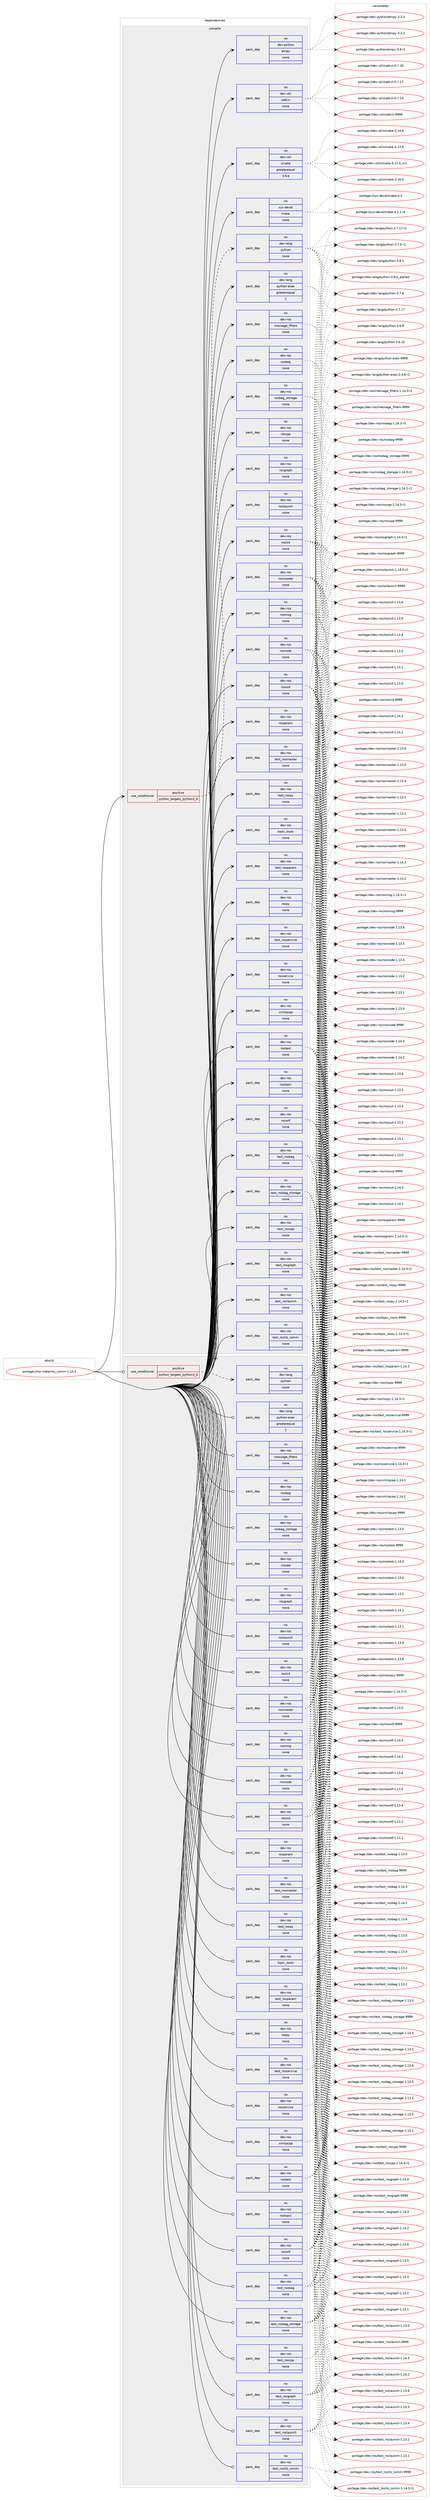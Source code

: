 digraph prolog {

# *************
# Graph options
# *************

newrank=true;
concentrate=true;
compound=true;
graph [rankdir=LR,fontname=Helvetica,fontsize=10,ranksep=1.5];#, ranksep=2.5, nodesep=0.2];
edge  [arrowhead=vee];
node  [fontname=Helvetica,fontsize=10];

# **********
# The ebuild
# **********

subgraph cluster_leftcol {
color=gray;
rank=same;
label=<<i>ebuild</i>>;
id [label="portage://ros-meta/ros_comm-1.14.3", color=red, width=4, href="../ros-meta/ros_comm-1.14.3.svg"];
}

# ****************
# The dependencies
# ****************

subgraph cluster_midcol {
color=gray;
label=<<i>dependencies</i>>;
subgraph cluster_compile {
fillcolor="#eeeeee";
style=filled;
label=<<i>compile</i>>;
subgraph cond20261 {
dependency101583 [label=<<TABLE BORDER="0" CELLBORDER="1" CELLSPACING="0" CELLPADDING="4"><TR><TD ROWSPAN="3" CELLPADDING="10">use_conditional</TD></TR><TR><TD>positive</TD></TR><TR><TD>python_targets_python3_6</TD></TR></TABLE>>, shape=none, color=red];
subgraph pack79556 {
dependency101584 [label=<<TABLE BORDER="0" CELLBORDER="1" CELLSPACING="0" CELLPADDING="4" WIDTH="220"><TR><TD ROWSPAN="6" CELLPADDING="30">pack_dep</TD></TR><TR><TD WIDTH="110">no</TD></TR><TR><TD>dev-lang</TD></TR><TR><TD>python</TD></TR><TR><TD>none</TD></TR><TR><TD></TD></TR></TABLE>>, shape=none, color=blue];
}
dependency101583:e -> dependency101584:w [weight=20,style="dashed",arrowhead="vee"];
}
id:e -> dependency101583:w [weight=20,style="solid",arrowhead="vee"];
subgraph pack79557 {
dependency101585 [label=<<TABLE BORDER="0" CELLBORDER="1" CELLSPACING="0" CELLPADDING="4" WIDTH="220"><TR><TD ROWSPAN="6" CELLPADDING="30">pack_dep</TD></TR><TR><TD WIDTH="110">no</TD></TR><TR><TD>dev-lang</TD></TR><TR><TD>python-exec</TD></TR><TR><TD>greaterequal</TD></TR><TR><TD>2</TD></TR></TABLE>>, shape=none, color=blue];
}
id:e -> dependency101585:w [weight=20,style="solid",arrowhead="vee"];
subgraph pack79558 {
dependency101586 [label=<<TABLE BORDER="0" CELLBORDER="1" CELLSPACING="0" CELLPADDING="4" WIDTH="220"><TR><TD ROWSPAN="6" CELLPADDING="30">pack_dep</TD></TR><TR><TD WIDTH="110">no</TD></TR><TR><TD>dev-python</TD></TR><TR><TD>empy</TD></TR><TR><TD>none</TD></TR><TR><TD></TD></TR></TABLE>>, shape=none, color=blue];
}
id:e -> dependency101586:w [weight=20,style="solid",arrowhead="vee"];
subgraph pack79559 {
dependency101587 [label=<<TABLE BORDER="0" CELLBORDER="1" CELLSPACING="0" CELLPADDING="4" WIDTH="220"><TR><TD ROWSPAN="6" CELLPADDING="30">pack_dep</TD></TR><TR><TD WIDTH="110">no</TD></TR><TR><TD>dev-ros</TD></TR><TR><TD>message_filters</TD></TR><TR><TD>none</TD></TR><TR><TD></TD></TR></TABLE>>, shape=none, color=blue];
}
id:e -> dependency101587:w [weight=20,style="solid",arrowhead="vee"];
subgraph pack79560 {
dependency101588 [label=<<TABLE BORDER="0" CELLBORDER="1" CELLSPACING="0" CELLPADDING="4" WIDTH="220"><TR><TD ROWSPAN="6" CELLPADDING="30">pack_dep</TD></TR><TR><TD WIDTH="110">no</TD></TR><TR><TD>dev-ros</TD></TR><TR><TD>rosbag</TD></TR><TR><TD>none</TD></TR><TR><TD></TD></TR></TABLE>>, shape=none, color=blue];
}
id:e -> dependency101588:w [weight=20,style="solid",arrowhead="vee"];
subgraph pack79561 {
dependency101589 [label=<<TABLE BORDER="0" CELLBORDER="1" CELLSPACING="0" CELLPADDING="4" WIDTH="220"><TR><TD ROWSPAN="6" CELLPADDING="30">pack_dep</TD></TR><TR><TD WIDTH="110">no</TD></TR><TR><TD>dev-ros</TD></TR><TR><TD>rosbag_storage</TD></TR><TR><TD>none</TD></TR><TR><TD></TD></TR></TABLE>>, shape=none, color=blue];
}
id:e -> dependency101589:w [weight=20,style="solid",arrowhead="vee"];
subgraph pack79562 {
dependency101590 [label=<<TABLE BORDER="0" CELLBORDER="1" CELLSPACING="0" CELLPADDING="4" WIDTH="220"><TR><TD ROWSPAN="6" CELLPADDING="30">pack_dep</TD></TR><TR><TD WIDTH="110">no</TD></TR><TR><TD>dev-ros</TD></TR><TR><TD>roscpp</TD></TR><TR><TD>none</TD></TR><TR><TD></TD></TR></TABLE>>, shape=none, color=blue];
}
id:e -> dependency101590:w [weight=20,style="solid",arrowhead="vee"];
subgraph pack79563 {
dependency101591 [label=<<TABLE BORDER="0" CELLBORDER="1" CELLSPACING="0" CELLPADDING="4" WIDTH="220"><TR><TD ROWSPAN="6" CELLPADDING="30">pack_dep</TD></TR><TR><TD WIDTH="110">no</TD></TR><TR><TD>dev-ros</TD></TR><TR><TD>rosgraph</TD></TR><TR><TD>none</TD></TR><TR><TD></TD></TR></TABLE>>, shape=none, color=blue];
}
id:e -> dependency101591:w [weight=20,style="solid",arrowhead="vee"];
subgraph pack79564 {
dependency101592 [label=<<TABLE BORDER="0" CELLBORDER="1" CELLSPACING="0" CELLPADDING="4" WIDTH="220"><TR><TD ROWSPAN="6" CELLPADDING="30">pack_dep</TD></TR><TR><TD WIDTH="110">no</TD></TR><TR><TD>dev-ros</TD></TR><TR><TD>roslaunch</TD></TR><TR><TD>none</TD></TR><TR><TD></TD></TR></TABLE>>, shape=none, color=blue];
}
id:e -> dependency101592:w [weight=20,style="solid",arrowhead="vee"];
subgraph pack79565 {
dependency101593 [label=<<TABLE BORDER="0" CELLBORDER="1" CELLSPACING="0" CELLPADDING="4" WIDTH="220"><TR><TD ROWSPAN="6" CELLPADDING="30">pack_dep</TD></TR><TR><TD WIDTH="110">no</TD></TR><TR><TD>dev-ros</TD></TR><TR><TD>roslz4</TD></TR><TR><TD>none</TD></TR><TR><TD></TD></TR></TABLE>>, shape=none, color=blue];
}
id:e -> dependency101593:w [weight=20,style="solid",arrowhead="vee"];
subgraph pack79566 {
dependency101594 [label=<<TABLE BORDER="0" CELLBORDER="1" CELLSPACING="0" CELLPADDING="4" WIDTH="220"><TR><TD ROWSPAN="6" CELLPADDING="30">pack_dep</TD></TR><TR><TD WIDTH="110">no</TD></TR><TR><TD>dev-ros</TD></TR><TR><TD>rosmaster</TD></TR><TR><TD>none</TD></TR><TR><TD></TD></TR></TABLE>>, shape=none, color=blue];
}
id:e -> dependency101594:w [weight=20,style="solid",arrowhead="vee"];
subgraph pack79567 {
dependency101595 [label=<<TABLE BORDER="0" CELLBORDER="1" CELLSPACING="0" CELLPADDING="4" WIDTH="220"><TR><TD ROWSPAN="6" CELLPADDING="30">pack_dep</TD></TR><TR><TD WIDTH="110">no</TD></TR><TR><TD>dev-ros</TD></TR><TR><TD>rosmsg</TD></TR><TR><TD>none</TD></TR><TR><TD></TD></TR></TABLE>>, shape=none, color=blue];
}
id:e -> dependency101595:w [weight=20,style="solid",arrowhead="vee"];
subgraph pack79568 {
dependency101596 [label=<<TABLE BORDER="0" CELLBORDER="1" CELLSPACING="0" CELLPADDING="4" WIDTH="220"><TR><TD ROWSPAN="6" CELLPADDING="30">pack_dep</TD></TR><TR><TD WIDTH="110">no</TD></TR><TR><TD>dev-ros</TD></TR><TR><TD>rosnode</TD></TR><TR><TD>none</TD></TR><TR><TD></TD></TR></TABLE>>, shape=none, color=blue];
}
id:e -> dependency101596:w [weight=20,style="solid",arrowhead="vee"];
subgraph pack79569 {
dependency101597 [label=<<TABLE BORDER="0" CELLBORDER="1" CELLSPACING="0" CELLPADDING="4" WIDTH="220"><TR><TD ROWSPAN="6" CELLPADDING="30">pack_dep</TD></TR><TR><TD WIDTH="110">no</TD></TR><TR><TD>dev-ros</TD></TR><TR><TD>rosout</TD></TR><TR><TD>none</TD></TR><TR><TD></TD></TR></TABLE>>, shape=none, color=blue];
}
id:e -> dependency101597:w [weight=20,style="solid",arrowhead="vee"];
subgraph pack79570 {
dependency101598 [label=<<TABLE BORDER="0" CELLBORDER="1" CELLSPACING="0" CELLPADDING="4" WIDTH="220"><TR><TD ROWSPAN="6" CELLPADDING="30">pack_dep</TD></TR><TR><TD WIDTH="110">no</TD></TR><TR><TD>dev-ros</TD></TR><TR><TD>rosparam</TD></TR><TR><TD>none</TD></TR><TR><TD></TD></TR></TABLE>>, shape=none, color=blue];
}
id:e -> dependency101598:w [weight=20,style="solid",arrowhead="vee"];
subgraph pack79571 {
dependency101599 [label=<<TABLE BORDER="0" CELLBORDER="1" CELLSPACING="0" CELLPADDING="4" WIDTH="220"><TR><TD ROWSPAN="6" CELLPADDING="30">pack_dep</TD></TR><TR><TD WIDTH="110">no</TD></TR><TR><TD>dev-ros</TD></TR><TR><TD>rospy</TD></TR><TR><TD>none</TD></TR><TR><TD></TD></TR></TABLE>>, shape=none, color=blue];
}
id:e -> dependency101599:w [weight=20,style="solid",arrowhead="vee"];
subgraph pack79572 {
dependency101600 [label=<<TABLE BORDER="0" CELLBORDER="1" CELLSPACING="0" CELLPADDING="4" WIDTH="220"><TR><TD ROWSPAN="6" CELLPADDING="30">pack_dep</TD></TR><TR><TD WIDTH="110">no</TD></TR><TR><TD>dev-ros</TD></TR><TR><TD>rosservice</TD></TR><TR><TD>none</TD></TR><TR><TD></TD></TR></TABLE>>, shape=none, color=blue];
}
id:e -> dependency101600:w [weight=20,style="solid",arrowhead="vee"];
subgraph pack79573 {
dependency101601 [label=<<TABLE BORDER="0" CELLBORDER="1" CELLSPACING="0" CELLPADDING="4" WIDTH="220"><TR><TD ROWSPAN="6" CELLPADDING="30">pack_dep</TD></TR><TR><TD WIDTH="110">no</TD></TR><TR><TD>dev-ros</TD></TR><TR><TD>rostest</TD></TR><TR><TD>none</TD></TR><TR><TD></TD></TR></TABLE>>, shape=none, color=blue];
}
id:e -> dependency101601:w [weight=20,style="solid",arrowhead="vee"];
subgraph pack79574 {
dependency101602 [label=<<TABLE BORDER="0" CELLBORDER="1" CELLSPACING="0" CELLPADDING="4" WIDTH="220"><TR><TD ROWSPAN="6" CELLPADDING="30">pack_dep</TD></TR><TR><TD WIDTH="110">no</TD></TR><TR><TD>dev-ros</TD></TR><TR><TD>rostopic</TD></TR><TR><TD>none</TD></TR><TR><TD></TD></TR></TABLE>>, shape=none, color=blue];
}
id:e -> dependency101602:w [weight=20,style="solid",arrowhead="vee"];
subgraph pack79575 {
dependency101603 [label=<<TABLE BORDER="0" CELLBORDER="1" CELLSPACING="0" CELLPADDING="4" WIDTH="220"><TR><TD ROWSPAN="6" CELLPADDING="30">pack_dep</TD></TR><TR><TD WIDTH="110">no</TD></TR><TR><TD>dev-ros</TD></TR><TR><TD>roswtf</TD></TR><TR><TD>none</TD></TR><TR><TD></TD></TR></TABLE>>, shape=none, color=blue];
}
id:e -> dependency101603:w [weight=20,style="solid",arrowhead="vee"];
subgraph pack79576 {
dependency101604 [label=<<TABLE BORDER="0" CELLBORDER="1" CELLSPACING="0" CELLPADDING="4" WIDTH="220"><TR><TD ROWSPAN="6" CELLPADDING="30">pack_dep</TD></TR><TR><TD WIDTH="110">no</TD></TR><TR><TD>dev-ros</TD></TR><TR><TD>test_rosbag</TD></TR><TR><TD>none</TD></TR><TR><TD></TD></TR></TABLE>>, shape=none, color=blue];
}
id:e -> dependency101604:w [weight=20,style="solid",arrowhead="vee"];
subgraph pack79577 {
dependency101605 [label=<<TABLE BORDER="0" CELLBORDER="1" CELLSPACING="0" CELLPADDING="4" WIDTH="220"><TR><TD ROWSPAN="6" CELLPADDING="30">pack_dep</TD></TR><TR><TD WIDTH="110">no</TD></TR><TR><TD>dev-ros</TD></TR><TR><TD>test_rosbag_storage</TD></TR><TR><TD>none</TD></TR><TR><TD></TD></TR></TABLE>>, shape=none, color=blue];
}
id:e -> dependency101605:w [weight=20,style="solid",arrowhead="vee"];
subgraph pack79578 {
dependency101606 [label=<<TABLE BORDER="0" CELLBORDER="1" CELLSPACING="0" CELLPADDING="4" WIDTH="220"><TR><TD ROWSPAN="6" CELLPADDING="30">pack_dep</TD></TR><TR><TD WIDTH="110">no</TD></TR><TR><TD>dev-ros</TD></TR><TR><TD>test_roscpp</TD></TR><TR><TD>none</TD></TR><TR><TD></TD></TR></TABLE>>, shape=none, color=blue];
}
id:e -> dependency101606:w [weight=20,style="solid",arrowhead="vee"];
subgraph pack79579 {
dependency101607 [label=<<TABLE BORDER="0" CELLBORDER="1" CELLSPACING="0" CELLPADDING="4" WIDTH="220"><TR><TD ROWSPAN="6" CELLPADDING="30">pack_dep</TD></TR><TR><TD WIDTH="110">no</TD></TR><TR><TD>dev-ros</TD></TR><TR><TD>test_rosgraph</TD></TR><TR><TD>none</TD></TR><TR><TD></TD></TR></TABLE>>, shape=none, color=blue];
}
id:e -> dependency101607:w [weight=20,style="solid",arrowhead="vee"];
subgraph pack79580 {
dependency101608 [label=<<TABLE BORDER="0" CELLBORDER="1" CELLSPACING="0" CELLPADDING="4" WIDTH="220"><TR><TD ROWSPAN="6" CELLPADDING="30">pack_dep</TD></TR><TR><TD WIDTH="110">no</TD></TR><TR><TD>dev-ros</TD></TR><TR><TD>test_roslaunch</TD></TR><TR><TD>none</TD></TR><TR><TD></TD></TR></TABLE>>, shape=none, color=blue];
}
id:e -> dependency101608:w [weight=20,style="solid",arrowhead="vee"];
subgraph pack79581 {
dependency101609 [label=<<TABLE BORDER="0" CELLBORDER="1" CELLSPACING="0" CELLPADDING="4" WIDTH="220"><TR><TD ROWSPAN="6" CELLPADDING="30">pack_dep</TD></TR><TR><TD WIDTH="110">no</TD></TR><TR><TD>dev-ros</TD></TR><TR><TD>test_roslib_comm</TD></TR><TR><TD>none</TD></TR><TR><TD></TD></TR></TABLE>>, shape=none, color=blue];
}
id:e -> dependency101609:w [weight=20,style="solid",arrowhead="vee"];
subgraph pack79582 {
dependency101610 [label=<<TABLE BORDER="0" CELLBORDER="1" CELLSPACING="0" CELLPADDING="4" WIDTH="220"><TR><TD ROWSPAN="6" CELLPADDING="30">pack_dep</TD></TR><TR><TD WIDTH="110">no</TD></TR><TR><TD>dev-ros</TD></TR><TR><TD>test_rosmaster</TD></TR><TR><TD>none</TD></TR><TR><TD></TD></TR></TABLE>>, shape=none, color=blue];
}
id:e -> dependency101610:w [weight=20,style="solid",arrowhead="vee"];
subgraph pack79583 {
dependency101611 [label=<<TABLE BORDER="0" CELLBORDER="1" CELLSPACING="0" CELLPADDING="4" WIDTH="220"><TR><TD ROWSPAN="6" CELLPADDING="30">pack_dep</TD></TR><TR><TD WIDTH="110">no</TD></TR><TR><TD>dev-ros</TD></TR><TR><TD>test_rosparam</TD></TR><TR><TD>none</TD></TR><TR><TD></TD></TR></TABLE>>, shape=none, color=blue];
}
id:e -> dependency101611:w [weight=20,style="solid",arrowhead="vee"];
subgraph pack79584 {
dependency101612 [label=<<TABLE BORDER="0" CELLBORDER="1" CELLSPACING="0" CELLPADDING="4" WIDTH="220"><TR><TD ROWSPAN="6" CELLPADDING="30">pack_dep</TD></TR><TR><TD WIDTH="110">no</TD></TR><TR><TD>dev-ros</TD></TR><TR><TD>test_rospy</TD></TR><TR><TD>none</TD></TR><TR><TD></TD></TR></TABLE>>, shape=none, color=blue];
}
id:e -> dependency101612:w [weight=20,style="solid",arrowhead="vee"];
subgraph pack79585 {
dependency101613 [label=<<TABLE BORDER="0" CELLBORDER="1" CELLSPACING="0" CELLPADDING="4" WIDTH="220"><TR><TD ROWSPAN="6" CELLPADDING="30">pack_dep</TD></TR><TR><TD WIDTH="110">no</TD></TR><TR><TD>dev-ros</TD></TR><TR><TD>test_rosservice</TD></TR><TR><TD>none</TD></TR><TR><TD></TD></TR></TABLE>>, shape=none, color=blue];
}
id:e -> dependency101613:w [weight=20,style="solid",arrowhead="vee"];
subgraph pack79586 {
dependency101614 [label=<<TABLE BORDER="0" CELLBORDER="1" CELLSPACING="0" CELLPADDING="4" WIDTH="220"><TR><TD ROWSPAN="6" CELLPADDING="30">pack_dep</TD></TR><TR><TD WIDTH="110">no</TD></TR><TR><TD>dev-ros</TD></TR><TR><TD>topic_tools</TD></TR><TR><TD>none</TD></TR><TR><TD></TD></TR></TABLE>>, shape=none, color=blue];
}
id:e -> dependency101614:w [weight=20,style="solid",arrowhead="vee"];
subgraph pack79587 {
dependency101615 [label=<<TABLE BORDER="0" CELLBORDER="1" CELLSPACING="0" CELLPADDING="4" WIDTH="220"><TR><TD ROWSPAN="6" CELLPADDING="30">pack_dep</TD></TR><TR><TD WIDTH="110">no</TD></TR><TR><TD>dev-ros</TD></TR><TR><TD>xmlrpcpp</TD></TR><TR><TD>none</TD></TR><TR><TD></TD></TR></TABLE>>, shape=none, color=blue];
}
id:e -> dependency101615:w [weight=20,style="solid",arrowhead="vee"];
subgraph pack79588 {
dependency101616 [label=<<TABLE BORDER="0" CELLBORDER="1" CELLSPACING="0" CELLPADDING="4" WIDTH="220"><TR><TD ROWSPAN="6" CELLPADDING="30">pack_dep</TD></TR><TR><TD WIDTH="110">no</TD></TR><TR><TD>dev-util</TD></TR><TR><TD>catkin</TD></TR><TR><TD>none</TD></TR><TR><TD></TD></TR></TABLE>>, shape=none, color=blue];
}
id:e -> dependency101616:w [weight=20,style="solid",arrowhead="vee"];
subgraph pack79589 {
dependency101617 [label=<<TABLE BORDER="0" CELLBORDER="1" CELLSPACING="0" CELLPADDING="4" WIDTH="220"><TR><TD ROWSPAN="6" CELLPADDING="30">pack_dep</TD></TR><TR><TD WIDTH="110">no</TD></TR><TR><TD>dev-util</TD></TR><TR><TD>cmake</TD></TR><TR><TD>greaterequal</TD></TR><TR><TD>3.9.6</TD></TR></TABLE>>, shape=none, color=blue];
}
id:e -> dependency101617:w [weight=20,style="solid",arrowhead="vee"];
subgraph pack79590 {
dependency101618 [label=<<TABLE BORDER="0" CELLBORDER="1" CELLSPACING="0" CELLPADDING="4" WIDTH="220"><TR><TD ROWSPAN="6" CELLPADDING="30">pack_dep</TD></TR><TR><TD WIDTH="110">no</TD></TR><TR><TD>sys-devel</TD></TR><TR><TD>make</TD></TR><TR><TD>none</TD></TR><TR><TD></TD></TR></TABLE>>, shape=none, color=blue];
}
id:e -> dependency101618:w [weight=20,style="solid",arrowhead="vee"];
}
subgraph cluster_compileandrun {
fillcolor="#eeeeee";
style=filled;
label=<<i>compile and run</i>>;
}
subgraph cluster_run {
fillcolor="#eeeeee";
style=filled;
label=<<i>run</i>>;
subgraph cond20262 {
dependency101619 [label=<<TABLE BORDER="0" CELLBORDER="1" CELLSPACING="0" CELLPADDING="4"><TR><TD ROWSPAN="3" CELLPADDING="10">use_conditional</TD></TR><TR><TD>positive</TD></TR><TR><TD>python_targets_python3_6</TD></TR></TABLE>>, shape=none, color=red];
subgraph pack79591 {
dependency101620 [label=<<TABLE BORDER="0" CELLBORDER="1" CELLSPACING="0" CELLPADDING="4" WIDTH="220"><TR><TD ROWSPAN="6" CELLPADDING="30">pack_dep</TD></TR><TR><TD WIDTH="110">no</TD></TR><TR><TD>dev-lang</TD></TR><TR><TD>python</TD></TR><TR><TD>none</TD></TR><TR><TD></TD></TR></TABLE>>, shape=none, color=blue];
}
dependency101619:e -> dependency101620:w [weight=20,style="dashed",arrowhead="vee"];
}
id:e -> dependency101619:w [weight=20,style="solid",arrowhead="odot"];
subgraph pack79592 {
dependency101621 [label=<<TABLE BORDER="0" CELLBORDER="1" CELLSPACING="0" CELLPADDING="4" WIDTH="220"><TR><TD ROWSPAN="6" CELLPADDING="30">pack_dep</TD></TR><TR><TD WIDTH="110">no</TD></TR><TR><TD>dev-lang</TD></TR><TR><TD>python-exec</TD></TR><TR><TD>greaterequal</TD></TR><TR><TD>2</TD></TR></TABLE>>, shape=none, color=blue];
}
id:e -> dependency101621:w [weight=20,style="solid",arrowhead="odot"];
subgraph pack79593 {
dependency101622 [label=<<TABLE BORDER="0" CELLBORDER="1" CELLSPACING="0" CELLPADDING="4" WIDTH="220"><TR><TD ROWSPAN="6" CELLPADDING="30">pack_dep</TD></TR><TR><TD WIDTH="110">no</TD></TR><TR><TD>dev-ros</TD></TR><TR><TD>message_filters</TD></TR><TR><TD>none</TD></TR><TR><TD></TD></TR></TABLE>>, shape=none, color=blue];
}
id:e -> dependency101622:w [weight=20,style="solid",arrowhead="odot"];
subgraph pack79594 {
dependency101623 [label=<<TABLE BORDER="0" CELLBORDER="1" CELLSPACING="0" CELLPADDING="4" WIDTH="220"><TR><TD ROWSPAN="6" CELLPADDING="30">pack_dep</TD></TR><TR><TD WIDTH="110">no</TD></TR><TR><TD>dev-ros</TD></TR><TR><TD>rosbag</TD></TR><TR><TD>none</TD></TR><TR><TD></TD></TR></TABLE>>, shape=none, color=blue];
}
id:e -> dependency101623:w [weight=20,style="solid",arrowhead="odot"];
subgraph pack79595 {
dependency101624 [label=<<TABLE BORDER="0" CELLBORDER="1" CELLSPACING="0" CELLPADDING="4" WIDTH="220"><TR><TD ROWSPAN="6" CELLPADDING="30">pack_dep</TD></TR><TR><TD WIDTH="110">no</TD></TR><TR><TD>dev-ros</TD></TR><TR><TD>rosbag_storage</TD></TR><TR><TD>none</TD></TR><TR><TD></TD></TR></TABLE>>, shape=none, color=blue];
}
id:e -> dependency101624:w [weight=20,style="solid",arrowhead="odot"];
subgraph pack79596 {
dependency101625 [label=<<TABLE BORDER="0" CELLBORDER="1" CELLSPACING="0" CELLPADDING="4" WIDTH="220"><TR><TD ROWSPAN="6" CELLPADDING="30">pack_dep</TD></TR><TR><TD WIDTH="110">no</TD></TR><TR><TD>dev-ros</TD></TR><TR><TD>roscpp</TD></TR><TR><TD>none</TD></TR><TR><TD></TD></TR></TABLE>>, shape=none, color=blue];
}
id:e -> dependency101625:w [weight=20,style="solid",arrowhead="odot"];
subgraph pack79597 {
dependency101626 [label=<<TABLE BORDER="0" CELLBORDER="1" CELLSPACING="0" CELLPADDING="4" WIDTH="220"><TR><TD ROWSPAN="6" CELLPADDING="30">pack_dep</TD></TR><TR><TD WIDTH="110">no</TD></TR><TR><TD>dev-ros</TD></TR><TR><TD>rosgraph</TD></TR><TR><TD>none</TD></TR><TR><TD></TD></TR></TABLE>>, shape=none, color=blue];
}
id:e -> dependency101626:w [weight=20,style="solid",arrowhead="odot"];
subgraph pack79598 {
dependency101627 [label=<<TABLE BORDER="0" CELLBORDER="1" CELLSPACING="0" CELLPADDING="4" WIDTH="220"><TR><TD ROWSPAN="6" CELLPADDING="30">pack_dep</TD></TR><TR><TD WIDTH="110">no</TD></TR><TR><TD>dev-ros</TD></TR><TR><TD>roslaunch</TD></TR><TR><TD>none</TD></TR><TR><TD></TD></TR></TABLE>>, shape=none, color=blue];
}
id:e -> dependency101627:w [weight=20,style="solid",arrowhead="odot"];
subgraph pack79599 {
dependency101628 [label=<<TABLE BORDER="0" CELLBORDER="1" CELLSPACING="0" CELLPADDING="4" WIDTH="220"><TR><TD ROWSPAN="6" CELLPADDING="30">pack_dep</TD></TR><TR><TD WIDTH="110">no</TD></TR><TR><TD>dev-ros</TD></TR><TR><TD>roslz4</TD></TR><TR><TD>none</TD></TR><TR><TD></TD></TR></TABLE>>, shape=none, color=blue];
}
id:e -> dependency101628:w [weight=20,style="solid",arrowhead="odot"];
subgraph pack79600 {
dependency101629 [label=<<TABLE BORDER="0" CELLBORDER="1" CELLSPACING="0" CELLPADDING="4" WIDTH="220"><TR><TD ROWSPAN="6" CELLPADDING="30">pack_dep</TD></TR><TR><TD WIDTH="110">no</TD></TR><TR><TD>dev-ros</TD></TR><TR><TD>rosmaster</TD></TR><TR><TD>none</TD></TR><TR><TD></TD></TR></TABLE>>, shape=none, color=blue];
}
id:e -> dependency101629:w [weight=20,style="solid",arrowhead="odot"];
subgraph pack79601 {
dependency101630 [label=<<TABLE BORDER="0" CELLBORDER="1" CELLSPACING="0" CELLPADDING="4" WIDTH="220"><TR><TD ROWSPAN="6" CELLPADDING="30">pack_dep</TD></TR><TR><TD WIDTH="110">no</TD></TR><TR><TD>dev-ros</TD></TR><TR><TD>rosmsg</TD></TR><TR><TD>none</TD></TR><TR><TD></TD></TR></TABLE>>, shape=none, color=blue];
}
id:e -> dependency101630:w [weight=20,style="solid",arrowhead="odot"];
subgraph pack79602 {
dependency101631 [label=<<TABLE BORDER="0" CELLBORDER="1" CELLSPACING="0" CELLPADDING="4" WIDTH="220"><TR><TD ROWSPAN="6" CELLPADDING="30">pack_dep</TD></TR><TR><TD WIDTH="110">no</TD></TR><TR><TD>dev-ros</TD></TR><TR><TD>rosnode</TD></TR><TR><TD>none</TD></TR><TR><TD></TD></TR></TABLE>>, shape=none, color=blue];
}
id:e -> dependency101631:w [weight=20,style="solid",arrowhead="odot"];
subgraph pack79603 {
dependency101632 [label=<<TABLE BORDER="0" CELLBORDER="1" CELLSPACING="0" CELLPADDING="4" WIDTH="220"><TR><TD ROWSPAN="6" CELLPADDING="30">pack_dep</TD></TR><TR><TD WIDTH="110">no</TD></TR><TR><TD>dev-ros</TD></TR><TR><TD>rosout</TD></TR><TR><TD>none</TD></TR><TR><TD></TD></TR></TABLE>>, shape=none, color=blue];
}
id:e -> dependency101632:w [weight=20,style="solid",arrowhead="odot"];
subgraph pack79604 {
dependency101633 [label=<<TABLE BORDER="0" CELLBORDER="1" CELLSPACING="0" CELLPADDING="4" WIDTH="220"><TR><TD ROWSPAN="6" CELLPADDING="30">pack_dep</TD></TR><TR><TD WIDTH="110">no</TD></TR><TR><TD>dev-ros</TD></TR><TR><TD>rosparam</TD></TR><TR><TD>none</TD></TR><TR><TD></TD></TR></TABLE>>, shape=none, color=blue];
}
id:e -> dependency101633:w [weight=20,style="solid",arrowhead="odot"];
subgraph pack79605 {
dependency101634 [label=<<TABLE BORDER="0" CELLBORDER="1" CELLSPACING="0" CELLPADDING="4" WIDTH="220"><TR><TD ROWSPAN="6" CELLPADDING="30">pack_dep</TD></TR><TR><TD WIDTH="110">no</TD></TR><TR><TD>dev-ros</TD></TR><TR><TD>rospy</TD></TR><TR><TD>none</TD></TR><TR><TD></TD></TR></TABLE>>, shape=none, color=blue];
}
id:e -> dependency101634:w [weight=20,style="solid",arrowhead="odot"];
subgraph pack79606 {
dependency101635 [label=<<TABLE BORDER="0" CELLBORDER="1" CELLSPACING="0" CELLPADDING="4" WIDTH="220"><TR><TD ROWSPAN="6" CELLPADDING="30">pack_dep</TD></TR><TR><TD WIDTH="110">no</TD></TR><TR><TD>dev-ros</TD></TR><TR><TD>rosservice</TD></TR><TR><TD>none</TD></TR><TR><TD></TD></TR></TABLE>>, shape=none, color=blue];
}
id:e -> dependency101635:w [weight=20,style="solid",arrowhead="odot"];
subgraph pack79607 {
dependency101636 [label=<<TABLE BORDER="0" CELLBORDER="1" CELLSPACING="0" CELLPADDING="4" WIDTH="220"><TR><TD ROWSPAN="6" CELLPADDING="30">pack_dep</TD></TR><TR><TD WIDTH="110">no</TD></TR><TR><TD>dev-ros</TD></TR><TR><TD>rostest</TD></TR><TR><TD>none</TD></TR><TR><TD></TD></TR></TABLE>>, shape=none, color=blue];
}
id:e -> dependency101636:w [weight=20,style="solid",arrowhead="odot"];
subgraph pack79608 {
dependency101637 [label=<<TABLE BORDER="0" CELLBORDER="1" CELLSPACING="0" CELLPADDING="4" WIDTH="220"><TR><TD ROWSPAN="6" CELLPADDING="30">pack_dep</TD></TR><TR><TD WIDTH="110">no</TD></TR><TR><TD>dev-ros</TD></TR><TR><TD>rostopic</TD></TR><TR><TD>none</TD></TR><TR><TD></TD></TR></TABLE>>, shape=none, color=blue];
}
id:e -> dependency101637:w [weight=20,style="solid",arrowhead="odot"];
subgraph pack79609 {
dependency101638 [label=<<TABLE BORDER="0" CELLBORDER="1" CELLSPACING="0" CELLPADDING="4" WIDTH="220"><TR><TD ROWSPAN="6" CELLPADDING="30">pack_dep</TD></TR><TR><TD WIDTH="110">no</TD></TR><TR><TD>dev-ros</TD></TR><TR><TD>roswtf</TD></TR><TR><TD>none</TD></TR><TR><TD></TD></TR></TABLE>>, shape=none, color=blue];
}
id:e -> dependency101638:w [weight=20,style="solid",arrowhead="odot"];
subgraph pack79610 {
dependency101639 [label=<<TABLE BORDER="0" CELLBORDER="1" CELLSPACING="0" CELLPADDING="4" WIDTH="220"><TR><TD ROWSPAN="6" CELLPADDING="30">pack_dep</TD></TR><TR><TD WIDTH="110">no</TD></TR><TR><TD>dev-ros</TD></TR><TR><TD>test_rosbag</TD></TR><TR><TD>none</TD></TR><TR><TD></TD></TR></TABLE>>, shape=none, color=blue];
}
id:e -> dependency101639:w [weight=20,style="solid",arrowhead="odot"];
subgraph pack79611 {
dependency101640 [label=<<TABLE BORDER="0" CELLBORDER="1" CELLSPACING="0" CELLPADDING="4" WIDTH="220"><TR><TD ROWSPAN="6" CELLPADDING="30">pack_dep</TD></TR><TR><TD WIDTH="110">no</TD></TR><TR><TD>dev-ros</TD></TR><TR><TD>test_rosbag_storage</TD></TR><TR><TD>none</TD></TR><TR><TD></TD></TR></TABLE>>, shape=none, color=blue];
}
id:e -> dependency101640:w [weight=20,style="solid",arrowhead="odot"];
subgraph pack79612 {
dependency101641 [label=<<TABLE BORDER="0" CELLBORDER="1" CELLSPACING="0" CELLPADDING="4" WIDTH="220"><TR><TD ROWSPAN="6" CELLPADDING="30">pack_dep</TD></TR><TR><TD WIDTH="110">no</TD></TR><TR><TD>dev-ros</TD></TR><TR><TD>test_roscpp</TD></TR><TR><TD>none</TD></TR><TR><TD></TD></TR></TABLE>>, shape=none, color=blue];
}
id:e -> dependency101641:w [weight=20,style="solid",arrowhead="odot"];
subgraph pack79613 {
dependency101642 [label=<<TABLE BORDER="0" CELLBORDER="1" CELLSPACING="0" CELLPADDING="4" WIDTH="220"><TR><TD ROWSPAN="6" CELLPADDING="30">pack_dep</TD></TR><TR><TD WIDTH="110">no</TD></TR><TR><TD>dev-ros</TD></TR><TR><TD>test_rosgraph</TD></TR><TR><TD>none</TD></TR><TR><TD></TD></TR></TABLE>>, shape=none, color=blue];
}
id:e -> dependency101642:w [weight=20,style="solid",arrowhead="odot"];
subgraph pack79614 {
dependency101643 [label=<<TABLE BORDER="0" CELLBORDER="1" CELLSPACING="0" CELLPADDING="4" WIDTH="220"><TR><TD ROWSPAN="6" CELLPADDING="30">pack_dep</TD></TR><TR><TD WIDTH="110">no</TD></TR><TR><TD>dev-ros</TD></TR><TR><TD>test_roslaunch</TD></TR><TR><TD>none</TD></TR><TR><TD></TD></TR></TABLE>>, shape=none, color=blue];
}
id:e -> dependency101643:w [weight=20,style="solid",arrowhead="odot"];
subgraph pack79615 {
dependency101644 [label=<<TABLE BORDER="0" CELLBORDER="1" CELLSPACING="0" CELLPADDING="4" WIDTH="220"><TR><TD ROWSPAN="6" CELLPADDING="30">pack_dep</TD></TR><TR><TD WIDTH="110">no</TD></TR><TR><TD>dev-ros</TD></TR><TR><TD>test_roslib_comm</TD></TR><TR><TD>none</TD></TR><TR><TD></TD></TR></TABLE>>, shape=none, color=blue];
}
id:e -> dependency101644:w [weight=20,style="solid",arrowhead="odot"];
subgraph pack79616 {
dependency101645 [label=<<TABLE BORDER="0" CELLBORDER="1" CELLSPACING="0" CELLPADDING="4" WIDTH="220"><TR><TD ROWSPAN="6" CELLPADDING="30">pack_dep</TD></TR><TR><TD WIDTH="110">no</TD></TR><TR><TD>dev-ros</TD></TR><TR><TD>test_rosmaster</TD></TR><TR><TD>none</TD></TR><TR><TD></TD></TR></TABLE>>, shape=none, color=blue];
}
id:e -> dependency101645:w [weight=20,style="solid",arrowhead="odot"];
subgraph pack79617 {
dependency101646 [label=<<TABLE BORDER="0" CELLBORDER="1" CELLSPACING="0" CELLPADDING="4" WIDTH="220"><TR><TD ROWSPAN="6" CELLPADDING="30">pack_dep</TD></TR><TR><TD WIDTH="110">no</TD></TR><TR><TD>dev-ros</TD></TR><TR><TD>test_rosparam</TD></TR><TR><TD>none</TD></TR><TR><TD></TD></TR></TABLE>>, shape=none, color=blue];
}
id:e -> dependency101646:w [weight=20,style="solid",arrowhead="odot"];
subgraph pack79618 {
dependency101647 [label=<<TABLE BORDER="0" CELLBORDER="1" CELLSPACING="0" CELLPADDING="4" WIDTH="220"><TR><TD ROWSPAN="6" CELLPADDING="30">pack_dep</TD></TR><TR><TD WIDTH="110">no</TD></TR><TR><TD>dev-ros</TD></TR><TR><TD>test_rospy</TD></TR><TR><TD>none</TD></TR><TR><TD></TD></TR></TABLE>>, shape=none, color=blue];
}
id:e -> dependency101647:w [weight=20,style="solid",arrowhead="odot"];
subgraph pack79619 {
dependency101648 [label=<<TABLE BORDER="0" CELLBORDER="1" CELLSPACING="0" CELLPADDING="4" WIDTH="220"><TR><TD ROWSPAN="6" CELLPADDING="30">pack_dep</TD></TR><TR><TD WIDTH="110">no</TD></TR><TR><TD>dev-ros</TD></TR><TR><TD>test_rosservice</TD></TR><TR><TD>none</TD></TR><TR><TD></TD></TR></TABLE>>, shape=none, color=blue];
}
id:e -> dependency101648:w [weight=20,style="solid",arrowhead="odot"];
subgraph pack79620 {
dependency101649 [label=<<TABLE BORDER="0" CELLBORDER="1" CELLSPACING="0" CELLPADDING="4" WIDTH="220"><TR><TD ROWSPAN="6" CELLPADDING="30">pack_dep</TD></TR><TR><TD WIDTH="110">no</TD></TR><TR><TD>dev-ros</TD></TR><TR><TD>topic_tools</TD></TR><TR><TD>none</TD></TR><TR><TD></TD></TR></TABLE>>, shape=none, color=blue];
}
id:e -> dependency101649:w [weight=20,style="solid",arrowhead="odot"];
subgraph pack79621 {
dependency101650 [label=<<TABLE BORDER="0" CELLBORDER="1" CELLSPACING="0" CELLPADDING="4" WIDTH="220"><TR><TD ROWSPAN="6" CELLPADDING="30">pack_dep</TD></TR><TR><TD WIDTH="110">no</TD></TR><TR><TD>dev-ros</TD></TR><TR><TD>xmlrpcpp</TD></TR><TR><TD>none</TD></TR><TR><TD></TD></TR></TABLE>>, shape=none, color=blue];
}
id:e -> dependency101650:w [weight=20,style="solid",arrowhead="odot"];
}
}

# **************
# The candidates
# **************

subgraph cluster_choices {
rank=same;
color=gray;
label=<<i>candidates</i>>;

subgraph choice79556 {
color=black;
nodesep=1;
choice10010111845108971101034711212111610411111045514657464895971081121049750 [label="portage://dev-lang/python-3.9.0_alpha2", color=red, width=4,href="../dev-lang/python-3.9.0_alpha2.svg"];
choice100101118451089711010347112121116104111110455146564649 [label="portage://dev-lang/python-3.8.1", color=red, width=4,href="../dev-lang/python-3.8.1.svg"];
choice100101118451089711010347112121116104111110455146554654 [label="portage://dev-lang/python-3.7.6", color=red, width=4,href="../dev-lang/python-3.7.6.svg"];
choice1001011184510897110103471121211161041111104551465546534511449 [label="portage://dev-lang/python-3.7.5-r1", color=red, width=4,href="../dev-lang/python-3.7.5-r1.svg"];
choice100101118451089711010347112121116104111110455146544657 [label="portage://dev-lang/python-3.6.9", color=red, width=4,href="../dev-lang/python-3.6.9.svg"];
choice10010111845108971101034711212111610411111045514654464948 [label="portage://dev-lang/python-3.6.10", color=red, width=4,href="../dev-lang/python-3.6.10.svg"];
choice100101118451089711010347112121116104111110455046554649554511449 [label="portage://dev-lang/python-2.7.17-r1", color=red, width=4,href="../dev-lang/python-2.7.17-r1.svg"];
choice10010111845108971101034711212111610411111045504655464955 [label="portage://dev-lang/python-2.7.17", color=red, width=4,href="../dev-lang/python-2.7.17.svg"];
dependency101584:e -> choice10010111845108971101034711212111610411111045514657464895971081121049750:w [style=dotted,weight="100"];
dependency101584:e -> choice100101118451089711010347112121116104111110455146564649:w [style=dotted,weight="100"];
dependency101584:e -> choice100101118451089711010347112121116104111110455146554654:w [style=dotted,weight="100"];
dependency101584:e -> choice1001011184510897110103471121211161041111104551465546534511449:w [style=dotted,weight="100"];
dependency101584:e -> choice100101118451089711010347112121116104111110455146544657:w [style=dotted,weight="100"];
dependency101584:e -> choice10010111845108971101034711212111610411111045514654464948:w [style=dotted,weight="100"];
dependency101584:e -> choice100101118451089711010347112121116104111110455046554649554511449:w [style=dotted,weight="100"];
dependency101584:e -> choice10010111845108971101034711212111610411111045504655464955:w [style=dotted,weight="100"];
}
subgraph choice79557 {
color=black;
nodesep=1;
choice10010111845108971101034711212111610411111045101120101994557575757 [label="portage://dev-lang/python-exec-9999", color=red, width=4,href="../dev-lang/python-exec-9999.svg"];
choice10010111845108971101034711212111610411111045101120101994550465246544511449 [label="portage://dev-lang/python-exec-2.4.6-r1", color=red, width=4,href="../dev-lang/python-exec-2.4.6-r1.svg"];
dependency101585:e -> choice10010111845108971101034711212111610411111045101120101994557575757:w [style=dotted,weight="100"];
dependency101585:e -> choice10010111845108971101034711212111610411111045101120101994550465246544511449:w [style=dotted,weight="100"];
}
subgraph choice79558 {
color=black;
nodesep=1;
choice1001011184511212111610411111047101109112121455146514651 [label="portage://dev-python/empy-3.3.3", color=red, width=4,href="../dev-python/empy-3.3.3.svg"];
choice1001011184511212111610411111047101109112121455146514650 [label="portage://dev-python/empy-3.3.2", color=red, width=4,href="../dev-python/empy-3.3.2.svg"];
choice1001011184511212111610411111047101109112121455146514511449 [label="portage://dev-python/empy-3.3-r1", color=red, width=4,href="../dev-python/empy-3.3-r1.svg"];
dependency101586:e -> choice1001011184511212111610411111047101109112121455146514651:w [style=dotted,weight="100"];
dependency101586:e -> choice1001011184511212111610411111047101109112121455146514650:w [style=dotted,weight="100"];
dependency101586:e -> choice1001011184511212111610411111047101109112121455146514511449:w [style=dotted,weight="100"];
}
subgraph choice79559 {
color=black;
nodesep=1;
choice100101118451141111154710910111511597103101951021051081161011141154557575757 [label="portage://dev-ros/message_filters-9999", color=red, width=4,href="../dev-ros/message_filters-9999.svg"];
choice10010111845114111115471091011151159710310195102105108116101114115454946495246514511449 [label="portage://dev-ros/message_filters-1.14.3-r1", color=red, width=4,href="../dev-ros/message_filters-1.14.3-r1.svg"];
dependency101587:e -> choice100101118451141111154710910111511597103101951021051081161011141154557575757:w [style=dotted,weight="100"];
dependency101587:e -> choice10010111845114111115471091011151159710310195102105108116101114115454946495246514511449:w [style=dotted,weight="100"];
}
subgraph choice79560 {
color=black;
nodesep=1;
choice100101118451141111154711411111598971034557575757 [label="portage://dev-ros/rosbag-9999", color=red, width=4,href="../dev-ros/rosbag-9999.svg"];
choice10010111845114111115471141111159897103454946495246514511451 [label="portage://dev-ros/rosbag-1.14.3-r3", color=red, width=4,href="../dev-ros/rosbag-1.14.3-r3.svg"];
dependency101588:e -> choice100101118451141111154711411111598971034557575757:w [style=dotted,weight="100"];
dependency101588:e -> choice10010111845114111115471141111159897103454946495246514511451:w [style=dotted,weight="100"];
}
subgraph choice79561 {
color=black;
nodesep=1;
choice1001011184511411111547114111115989710395115116111114971031014557575757 [label="portage://dev-ros/rosbag_storage-9999", color=red, width=4,href="../dev-ros/rosbag_storage-9999.svg"];
choice100101118451141111154711411111598971039511511611111497103101454946495246514511450 [label="portage://dev-ros/rosbag_storage-1.14.3-r2", color=red, width=4,href="../dev-ros/rosbag_storage-1.14.3-r2.svg"];
choice100101118451141111154711411111598971039511511611111497103101454946495246504511449 [label="portage://dev-ros/rosbag_storage-1.14.2-r1", color=red, width=4,href="../dev-ros/rosbag_storage-1.14.2-r1.svg"];
dependency101589:e -> choice1001011184511411111547114111115989710395115116111114971031014557575757:w [style=dotted,weight="100"];
dependency101589:e -> choice100101118451141111154711411111598971039511511611111497103101454946495246514511450:w [style=dotted,weight="100"];
dependency101589:e -> choice100101118451141111154711411111598971039511511611111497103101454946495246504511449:w [style=dotted,weight="100"];
}
subgraph choice79562 {
color=black;
nodesep=1;
choice1001011184511411111547114111115991121124557575757 [label="portage://dev-ros/roscpp-9999", color=red, width=4,href="../dev-ros/roscpp-9999.svg"];
choice100101118451141111154711411111599112112454946495246514511449 [label="portage://dev-ros/roscpp-1.14.3-r1", color=red, width=4,href="../dev-ros/roscpp-1.14.3-r1.svg"];
dependency101590:e -> choice1001011184511411111547114111115991121124557575757:w [style=dotted,weight="100"];
dependency101590:e -> choice100101118451141111154711411111599112112454946495246514511449:w [style=dotted,weight="100"];
}
subgraph choice79563 {
color=black;
nodesep=1;
choice1001011184511411111547114111115103114971121044557575757 [label="portage://dev-ros/rosgraph-9999", color=red, width=4,href="../dev-ros/rosgraph-9999.svg"];
choice100101118451141111154711411111510311497112104454946495246514511449 [label="portage://dev-ros/rosgraph-1.14.3-r1", color=red, width=4,href="../dev-ros/rosgraph-1.14.3-r1.svg"];
dependency101591:e -> choice1001011184511411111547114111115103114971121044557575757:w [style=dotted,weight="100"];
dependency101591:e -> choice100101118451141111154711411111510311497112104454946495246514511449:w [style=dotted,weight="100"];
}
subgraph choice79564 {
color=black;
nodesep=1;
choice100101118451141111154711411111510897117110991044557575757 [label="portage://dev-ros/roslaunch-9999", color=red, width=4,href="../dev-ros/roslaunch-9999.svg"];
choice10010111845114111115471141111151089711711099104454946495246514511450 [label="portage://dev-ros/roslaunch-1.14.3-r2", color=red, width=4,href="../dev-ros/roslaunch-1.14.3-r2.svg"];
dependency101592:e -> choice100101118451141111154711411111510897117110991044557575757:w [style=dotted,weight="100"];
dependency101592:e -> choice10010111845114111115471141111151089711711099104454946495246514511450:w [style=dotted,weight="100"];
}
subgraph choice79565 {
color=black;
nodesep=1;
choice1001011184511411111547114111115108122524557575757 [label="portage://dev-ros/roslz4-9999", color=red, width=4,href="../dev-ros/roslz4-9999.svg"];
choice10010111845114111115471141111151081225245494649524651 [label="portage://dev-ros/roslz4-1.14.3", color=red, width=4,href="../dev-ros/roslz4-1.14.3.svg"];
choice10010111845114111115471141111151081225245494649524650 [label="portage://dev-ros/roslz4-1.14.2", color=red, width=4,href="../dev-ros/roslz4-1.14.2.svg"];
choice10010111845114111115471141111151081225245494649514654 [label="portage://dev-ros/roslz4-1.13.6", color=red, width=4,href="../dev-ros/roslz4-1.13.6.svg"];
choice10010111845114111115471141111151081225245494649514653 [label="portage://dev-ros/roslz4-1.13.5", color=red, width=4,href="../dev-ros/roslz4-1.13.5.svg"];
choice10010111845114111115471141111151081225245494649514652 [label="portage://dev-ros/roslz4-1.13.4", color=red, width=4,href="../dev-ros/roslz4-1.13.4.svg"];
choice10010111845114111115471141111151081225245494649514650 [label="portage://dev-ros/roslz4-1.13.2", color=red, width=4,href="../dev-ros/roslz4-1.13.2.svg"];
choice10010111845114111115471141111151081225245494649514649 [label="portage://dev-ros/roslz4-1.13.1", color=red, width=4,href="../dev-ros/roslz4-1.13.1.svg"];
choice10010111845114111115471141111151081225245494649514648 [label="portage://dev-ros/roslz4-1.13.0", color=red, width=4,href="../dev-ros/roslz4-1.13.0.svg"];
dependency101593:e -> choice1001011184511411111547114111115108122524557575757:w [style=dotted,weight="100"];
dependency101593:e -> choice10010111845114111115471141111151081225245494649524651:w [style=dotted,weight="100"];
dependency101593:e -> choice10010111845114111115471141111151081225245494649524650:w [style=dotted,weight="100"];
dependency101593:e -> choice10010111845114111115471141111151081225245494649514654:w [style=dotted,weight="100"];
dependency101593:e -> choice10010111845114111115471141111151081225245494649514653:w [style=dotted,weight="100"];
dependency101593:e -> choice10010111845114111115471141111151081225245494649514652:w [style=dotted,weight="100"];
dependency101593:e -> choice10010111845114111115471141111151081225245494649514650:w [style=dotted,weight="100"];
dependency101593:e -> choice10010111845114111115471141111151081225245494649514649:w [style=dotted,weight="100"];
dependency101593:e -> choice10010111845114111115471141111151081225245494649514648:w [style=dotted,weight="100"];
}
subgraph choice79566 {
color=black;
nodesep=1;
choice1001011184511411111547114111115109971151161011144557575757 [label="portage://dev-ros/rosmaster-9999", color=red, width=4,href="../dev-ros/rosmaster-9999.svg"];
choice10010111845114111115471141111151099711511610111445494649524651 [label="portage://dev-ros/rosmaster-1.14.3", color=red, width=4,href="../dev-ros/rosmaster-1.14.3.svg"];
choice10010111845114111115471141111151099711511610111445494649524650 [label="portage://dev-ros/rosmaster-1.14.2", color=red, width=4,href="../dev-ros/rosmaster-1.14.2.svg"];
choice10010111845114111115471141111151099711511610111445494649514654 [label="portage://dev-ros/rosmaster-1.13.6", color=red, width=4,href="../dev-ros/rosmaster-1.13.6.svg"];
choice10010111845114111115471141111151099711511610111445494649514653 [label="portage://dev-ros/rosmaster-1.13.5", color=red, width=4,href="../dev-ros/rosmaster-1.13.5.svg"];
choice10010111845114111115471141111151099711511610111445494649514652 [label="portage://dev-ros/rosmaster-1.13.4", color=red, width=4,href="../dev-ros/rosmaster-1.13.4.svg"];
choice10010111845114111115471141111151099711511610111445494649514650 [label="portage://dev-ros/rosmaster-1.13.2", color=red, width=4,href="../dev-ros/rosmaster-1.13.2.svg"];
choice10010111845114111115471141111151099711511610111445494649514649 [label="portage://dev-ros/rosmaster-1.13.1", color=red, width=4,href="../dev-ros/rosmaster-1.13.1.svg"];
choice10010111845114111115471141111151099711511610111445494649514648 [label="portage://dev-ros/rosmaster-1.13.0", color=red, width=4,href="../dev-ros/rosmaster-1.13.0.svg"];
dependency101594:e -> choice1001011184511411111547114111115109971151161011144557575757:w [style=dotted,weight="100"];
dependency101594:e -> choice10010111845114111115471141111151099711511610111445494649524651:w [style=dotted,weight="100"];
dependency101594:e -> choice10010111845114111115471141111151099711511610111445494649524650:w [style=dotted,weight="100"];
dependency101594:e -> choice10010111845114111115471141111151099711511610111445494649514654:w [style=dotted,weight="100"];
dependency101594:e -> choice10010111845114111115471141111151099711511610111445494649514653:w [style=dotted,weight="100"];
dependency101594:e -> choice10010111845114111115471141111151099711511610111445494649514652:w [style=dotted,weight="100"];
dependency101594:e -> choice10010111845114111115471141111151099711511610111445494649514650:w [style=dotted,weight="100"];
dependency101594:e -> choice10010111845114111115471141111151099711511610111445494649514649:w [style=dotted,weight="100"];
dependency101594:e -> choice10010111845114111115471141111151099711511610111445494649514648:w [style=dotted,weight="100"];
}
subgraph choice79567 {
color=black;
nodesep=1;
choice10010111845114111115471141111151091151034557575757 [label="portage://dev-ros/rosmsg-9999", color=red, width=4,href="../dev-ros/rosmsg-9999.svg"];
choice1001011184511411111547114111115109115103454946495246514511449 [label="portage://dev-ros/rosmsg-1.14.3-r1", color=red, width=4,href="../dev-ros/rosmsg-1.14.3-r1.svg"];
dependency101595:e -> choice10010111845114111115471141111151091151034557575757:w [style=dotted,weight="100"];
dependency101595:e -> choice1001011184511411111547114111115109115103454946495246514511449:w [style=dotted,weight="100"];
}
subgraph choice79568 {
color=black;
nodesep=1;
choice10010111845114111115471141111151101111001014557575757 [label="portage://dev-ros/rosnode-9999", color=red, width=4,href="../dev-ros/rosnode-9999.svg"];
choice100101118451141111154711411111511011110010145494649524651 [label="portage://dev-ros/rosnode-1.14.3", color=red, width=4,href="../dev-ros/rosnode-1.14.3.svg"];
choice100101118451141111154711411111511011110010145494649524650 [label="portage://dev-ros/rosnode-1.14.2", color=red, width=4,href="../dev-ros/rosnode-1.14.2.svg"];
choice100101118451141111154711411111511011110010145494649514654 [label="portage://dev-ros/rosnode-1.13.6", color=red, width=4,href="../dev-ros/rosnode-1.13.6.svg"];
choice100101118451141111154711411111511011110010145494649514653 [label="portage://dev-ros/rosnode-1.13.5", color=red, width=4,href="../dev-ros/rosnode-1.13.5.svg"];
choice100101118451141111154711411111511011110010145494649514652 [label="portage://dev-ros/rosnode-1.13.4", color=red, width=4,href="../dev-ros/rosnode-1.13.4.svg"];
choice100101118451141111154711411111511011110010145494649514650 [label="portage://dev-ros/rosnode-1.13.2", color=red, width=4,href="../dev-ros/rosnode-1.13.2.svg"];
choice100101118451141111154711411111511011110010145494649514649 [label="portage://dev-ros/rosnode-1.13.1", color=red, width=4,href="../dev-ros/rosnode-1.13.1.svg"];
choice100101118451141111154711411111511011110010145494649514648 [label="portage://dev-ros/rosnode-1.13.0", color=red, width=4,href="../dev-ros/rosnode-1.13.0.svg"];
dependency101596:e -> choice10010111845114111115471141111151101111001014557575757:w [style=dotted,weight="100"];
dependency101596:e -> choice100101118451141111154711411111511011110010145494649524651:w [style=dotted,weight="100"];
dependency101596:e -> choice100101118451141111154711411111511011110010145494649524650:w [style=dotted,weight="100"];
dependency101596:e -> choice100101118451141111154711411111511011110010145494649514654:w [style=dotted,weight="100"];
dependency101596:e -> choice100101118451141111154711411111511011110010145494649514653:w [style=dotted,weight="100"];
dependency101596:e -> choice100101118451141111154711411111511011110010145494649514652:w [style=dotted,weight="100"];
dependency101596:e -> choice100101118451141111154711411111511011110010145494649514650:w [style=dotted,weight="100"];
dependency101596:e -> choice100101118451141111154711411111511011110010145494649514649:w [style=dotted,weight="100"];
dependency101596:e -> choice100101118451141111154711411111511011110010145494649514648:w [style=dotted,weight="100"];
}
subgraph choice79569 {
color=black;
nodesep=1;
choice10010111845114111115471141111151111171164557575757 [label="portage://dev-ros/rosout-9999", color=red, width=4,href="../dev-ros/rosout-9999.svg"];
choice100101118451141111154711411111511111711645494649524651 [label="portage://dev-ros/rosout-1.14.3", color=red, width=4,href="../dev-ros/rosout-1.14.3.svg"];
choice100101118451141111154711411111511111711645494649524650 [label="portage://dev-ros/rosout-1.14.2", color=red, width=4,href="../dev-ros/rosout-1.14.2.svg"];
choice100101118451141111154711411111511111711645494649514654 [label="portage://dev-ros/rosout-1.13.6", color=red, width=4,href="../dev-ros/rosout-1.13.6.svg"];
choice100101118451141111154711411111511111711645494649514653 [label="portage://dev-ros/rosout-1.13.5", color=red, width=4,href="../dev-ros/rosout-1.13.5.svg"];
choice100101118451141111154711411111511111711645494649514652 [label="portage://dev-ros/rosout-1.13.4", color=red, width=4,href="../dev-ros/rosout-1.13.4.svg"];
choice100101118451141111154711411111511111711645494649514650 [label="portage://dev-ros/rosout-1.13.2", color=red, width=4,href="../dev-ros/rosout-1.13.2.svg"];
choice100101118451141111154711411111511111711645494649514649 [label="portage://dev-ros/rosout-1.13.1", color=red, width=4,href="../dev-ros/rosout-1.13.1.svg"];
choice100101118451141111154711411111511111711645494649514648 [label="portage://dev-ros/rosout-1.13.0", color=red, width=4,href="../dev-ros/rosout-1.13.0.svg"];
dependency101597:e -> choice10010111845114111115471141111151111171164557575757:w [style=dotted,weight="100"];
dependency101597:e -> choice100101118451141111154711411111511111711645494649524651:w [style=dotted,weight="100"];
dependency101597:e -> choice100101118451141111154711411111511111711645494649524650:w [style=dotted,weight="100"];
dependency101597:e -> choice100101118451141111154711411111511111711645494649514654:w [style=dotted,weight="100"];
dependency101597:e -> choice100101118451141111154711411111511111711645494649514653:w [style=dotted,weight="100"];
dependency101597:e -> choice100101118451141111154711411111511111711645494649514652:w [style=dotted,weight="100"];
dependency101597:e -> choice100101118451141111154711411111511111711645494649514650:w [style=dotted,weight="100"];
dependency101597:e -> choice100101118451141111154711411111511111711645494649514649:w [style=dotted,weight="100"];
dependency101597:e -> choice100101118451141111154711411111511111711645494649514648:w [style=dotted,weight="100"];
}
subgraph choice79570 {
color=black;
nodesep=1;
choice100101118451141111154711411111511297114971094557575757 [label="portage://dev-ros/rosparam-9999", color=red, width=4,href="../dev-ros/rosparam-9999.svg"];
choice10010111845114111115471141111151129711497109454946495246514511449 [label="portage://dev-ros/rosparam-1.14.3-r1", color=red, width=4,href="../dev-ros/rosparam-1.14.3-r1.svg"];
dependency101598:e -> choice100101118451141111154711411111511297114971094557575757:w [style=dotted,weight="100"];
dependency101598:e -> choice10010111845114111115471141111151129711497109454946495246514511449:w [style=dotted,weight="100"];
}
subgraph choice79571 {
color=black;
nodesep=1;
choice10010111845114111115471141111151121214557575757 [label="portage://dev-ros/rospy-9999", color=red, width=4,href="../dev-ros/rospy-9999.svg"];
choice1001011184511411111547114111115112121454946495246514511449 [label="portage://dev-ros/rospy-1.14.3-r1", color=red, width=4,href="../dev-ros/rospy-1.14.3-r1.svg"];
dependency101599:e -> choice10010111845114111115471141111151121214557575757:w [style=dotted,weight="100"];
dependency101599:e -> choice1001011184511411111547114111115112121454946495246514511449:w [style=dotted,weight="100"];
}
subgraph choice79572 {
color=black;
nodesep=1;
choice1001011184511411111547114111115115101114118105991014557575757 [label="portage://dev-ros/rosservice-9999", color=red, width=4,href="../dev-ros/rosservice-9999.svg"];
choice100101118451141111154711411111511510111411810599101454946495246514511449 [label="portage://dev-ros/rosservice-1.14.3-r1", color=red, width=4,href="../dev-ros/rosservice-1.14.3-r1.svg"];
dependency101600:e -> choice1001011184511411111547114111115115101114118105991014557575757:w [style=dotted,weight="100"];
dependency101600:e -> choice100101118451141111154711411111511510111411810599101454946495246514511449:w [style=dotted,weight="100"];
}
subgraph choice79573 {
color=black;
nodesep=1;
choice10010111845114111115471141111151161011151164557575757 [label="portage://dev-ros/rostest-9999", color=red, width=4,href="../dev-ros/rostest-9999.svg"];
choice100101118451141111154711411111511610111511645494649524651 [label="portage://dev-ros/rostest-1.14.3", color=red, width=4,href="../dev-ros/rostest-1.14.3.svg"];
choice100101118451141111154711411111511610111511645494649524650 [label="portage://dev-ros/rostest-1.14.2", color=red, width=4,href="../dev-ros/rostest-1.14.2.svg"];
choice100101118451141111154711411111511610111511645494649514654 [label="portage://dev-ros/rostest-1.13.6", color=red, width=4,href="../dev-ros/rostest-1.13.6.svg"];
choice100101118451141111154711411111511610111511645494649514653 [label="portage://dev-ros/rostest-1.13.5", color=red, width=4,href="../dev-ros/rostest-1.13.5.svg"];
choice100101118451141111154711411111511610111511645494649514652 [label="portage://dev-ros/rostest-1.13.4", color=red, width=4,href="../dev-ros/rostest-1.13.4.svg"];
choice100101118451141111154711411111511610111511645494649514650 [label="portage://dev-ros/rostest-1.13.2", color=red, width=4,href="../dev-ros/rostest-1.13.2.svg"];
choice100101118451141111154711411111511610111511645494649514649 [label="portage://dev-ros/rostest-1.13.1", color=red, width=4,href="../dev-ros/rostest-1.13.1.svg"];
choice100101118451141111154711411111511610111511645494649514648 [label="portage://dev-ros/rostest-1.13.0", color=red, width=4,href="../dev-ros/rostest-1.13.0.svg"];
dependency101601:e -> choice10010111845114111115471141111151161011151164557575757:w [style=dotted,weight="100"];
dependency101601:e -> choice100101118451141111154711411111511610111511645494649524651:w [style=dotted,weight="100"];
dependency101601:e -> choice100101118451141111154711411111511610111511645494649524650:w [style=dotted,weight="100"];
dependency101601:e -> choice100101118451141111154711411111511610111511645494649514654:w [style=dotted,weight="100"];
dependency101601:e -> choice100101118451141111154711411111511610111511645494649514653:w [style=dotted,weight="100"];
dependency101601:e -> choice100101118451141111154711411111511610111511645494649514652:w [style=dotted,weight="100"];
dependency101601:e -> choice100101118451141111154711411111511610111511645494649514650:w [style=dotted,weight="100"];
dependency101601:e -> choice100101118451141111154711411111511610111511645494649514649:w [style=dotted,weight="100"];
dependency101601:e -> choice100101118451141111154711411111511610111511645494649514648:w [style=dotted,weight="100"];
}
subgraph choice79574 {
color=black;
nodesep=1;
choice1001011184511411111547114111115116111112105994557575757 [label="portage://dev-ros/rostopic-9999", color=red, width=4,href="../dev-ros/rostopic-9999.svg"];
choice100101118451141111154711411111511611111210599454946495246514511449 [label="portage://dev-ros/rostopic-1.14.3-r1", color=red, width=4,href="../dev-ros/rostopic-1.14.3-r1.svg"];
dependency101602:e -> choice1001011184511411111547114111115116111112105994557575757:w [style=dotted,weight="100"];
dependency101602:e -> choice100101118451141111154711411111511611111210599454946495246514511449:w [style=dotted,weight="100"];
}
subgraph choice79575 {
color=black;
nodesep=1;
choice10010111845114111115471141111151191161024557575757 [label="portage://dev-ros/roswtf-9999", color=red, width=4,href="../dev-ros/roswtf-9999.svg"];
choice100101118451141111154711411111511911610245494649524651 [label="portage://dev-ros/roswtf-1.14.3", color=red, width=4,href="../dev-ros/roswtf-1.14.3.svg"];
choice100101118451141111154711411111511911610245494649524650 [label="portage://dev-ros/roswtf-1.14.2", color=red, width=4,href="../dev-ros/roswtf-1.14.2.svg"];
choice100101118451141111154711411111511911610245494649514654 [label="portage://dev-ros/roswtf-1.13.6", color=red, width=4,href="../dev-ros/roswtf-1.13.6.svg"];
choice100101118451141111154711411111511911610245494649514653 [label="portage://dev-ros/roswtf-1.13.5", color=red, width=4,href="../dev-ros/roswtf-1.13.5.svg"];
choice100101118451141111154711411111511911610245494649514652 [label="portage://dev-ros/roswtf-1.13.4", color=red, width=4,href="../dev-ros/roswtf-1.13.4.svg"];
choice100101118451141111154711411111511911610245494649514650 [label="portage://dev-ros/roswtf-1.13.2", color=red, width=4,href="../dev-ros/roswtf-1.13.2.svg"];
choice100101118451141111154711411111511911610245494649514649 [label="portage://dev-ros/roswtf-1.13.1", color=red, width=4,href="../dev-ros/roswtf-1.13.1.svg"];
choice100101118451141111154711411111511911610245494649514648 [label="portage://dev-ros/roswtf-1.13.0", color=red, width=4,href="../dev-ros/roswtf-1.13.0.svg"];
dependency101603:e -> choice10010111845114111115471141111151191161024557575757:w [style=dotted,weight="100"];
dependency101603:e -> choice100101118451141111154711411111511911610245494649524651:w [style=dotted,weight="100"];
dependency101603:e -> choice100101118451141111154711411111511911610245494649524650:w [style=dotted,weight="100"];
dependency101603:e -> choice100101118451141111154711411111511911610245494649514654:w [style=dotted,weight="100"];
dependency101603:e -> choice100101118451141111154711411111511911610245494649514653:w [style=dotted,weight="100"];
dependency101603:e -> choice100101118451141111154711411111511911610245494649514652:w [style=dotted,weight="100"];
dependency101603:e -> choice100101118451141111154711411111511911610245494649514650:w [style=dotted,weight="100"];
dependency101603:e -> choice100101118451141111154711411111511911610245494649514649:w [style=dotted,weight="100"];
dependency101603:e -> choice100101118451141111154711411111511911610245494649514648:w [style=dotted,weight="100"];
}
subgraph choice79576 {
color=black;
nodesep=1;
choice10010111845114111115471161011151169511411111598971034557575757 [label="portage://dev-ros/test_rosbag-9999", color=red, width=4,href="../dev-ros/test_rosbag-9999.svg"];
choice100101118451141111154711610111511695114111115989710345494649524651 [label="portage://dev-ros/test_rosbag-1.14.3", color=red, width=4,href="../dev-ros/test_rosbag-1.14.3.svg"];
choice100101118451141111154711610111511695114111115989710345494649524650 [label="portage://dev-ros/test_rosbag-1.14.2", color=red, width=4,href="../dev-ros/test_rosbag-1.14.2.svg"];
choice100101118451141111154711610111511695114111115989710345494649514654 [label="portage://dev-ros/test_rosbag-1.13.6", color=red, width=4,href="../dev-ros/test_rosbag-1.13.6.svg"];
choice100101118451141111154711610111511695114111115989710345494649514653 [label="portage://dev-ros/test_rosbag-1.13.5", color=red, width=4,href="../dev-ros/test_rosbag-1.13.5.svg"];
choice100101118451141111154711610111511695114111115989710345494649514652 [label="portage://dev-ros/test_rosbag-1.13.4", color=red, width=4,href="../dev-ros/test_rosbag-1.13.4.svg"];
choice100101118451141111154711610111511695114111115989710345494649514650 [label="portage://dev-ros/test_rosbag-1.13.2", color=red, width=4,href="../dev-ros/test_rosbag-1.13.2.svg"];
choice100101118451141111154711610111511695114111115989710345494649514649 [label="portage://dev-ros/test_rosbag-1.13.1", color=red, width=4,href="../dev-ros/test_rosbag-1.13.1.svg"];
choice100101118451141111154711610111511695114111115989710345494649514648 [label="portage://dev-ros/test_rosbag-1.13.0", color=red, width=4,href="../dev-ros/test_rosbag-1.13.0.svg"];
dependency101604:e -> choice10010111845114111115471161011151169511411111598971034557575757:w [style=dotted,weight="100"];
dependency101604:e -> choice100101118451141111154711610111511695114111115989710345494649524651:w [style=dotted,weight="100"];
dependency101604:e -> choice100101118451141111154711610111511695114111115989710345494649524650:w [style=dotted,weight="100"];
dependency101604:e -> choice100101118451141111154711610111511695114111115989710345494649514654:w [style=dotted,weight="100"];
dependency101604:e -> choice100101118451141111154711610111511695114111115989710345494649514653:w [style=dotted,weight="100"];
dependency101604:e -> choice100101118451141111154711610111511695114111115989710345494649514652:w [style=dotted,weight="100"];
dependency101604:e -> choice100101118451141111154711610111511695114111115989710345494649514650:w [style=dotted,weight="100"];
dependency101604:e -> choice100101118451141111154711610111511695114111115989710345494649514649:w [style=dotted,weight="100"];
dependency101604:e -> choice100101118451141111154711610111511695114111115989710345494649514648:w [style=dotted,weight="100"];
}
subgraph choice79577 {
color=black;
nodesep=1;
choice100101118451141111154711610111511695114111115989710395115116111114971031014557575757 [label="portage://dev-ros/test_rosbag_storage-9999", color=red, width=4,href="../dev-ros/test_rosbag_storage-9999.svg"];
choice1001011184511411111547116101115116951141111159897103951151161111149710310145494649524651 [label="portage://dev-ros/test_rosbag_storage-1.14.3", color=red, width=4,href="../dev-ros/test_rosbag_storage-1.14.3.svg"];
choice1001011184511411111547116101115116951141111159897103951151161111149710310145494649524650 [label="portage://dev-ros/test_rosbag_storage-1.14.2", color=red, width=4,href="../dev-ros/test_rosbag_storage-1.14.2.svg"];
choice1001011184511411111547116101115116951141111159897103951151161111149710310145494649514654 [label="portage://dev-ros/test_rosbag_storage-1.13.6", color=red, width=4,href="../dev-ros/test_rosbag_storage-1.13.6.svg"];
choice1001011184511411111547116101115116951141111159897103951151161111149710310145494649514653 [label="portage://dev-ros/test_rosbag_storage-1.13.5", color=red, width=4,href="../dev-ros/test_rosbag_storage-1.13.5.svg"];
choice1001011184511411111547116101115116951141111159897103951151161111149710310145494649514652 [label="portage://dev-ros/test_rosbag_storage-1.13.4", color=red, width=4,href="../dev-ros/test_rosbag_storage-1.13.4.svg"];
choice1001011184511411111547116101115116951141111159897103951151161111149710310145494649514650 [label="portage://dev-ros/test_rosbag_storage-1.13.2", color=red, width=4,href="../dev-ros/test_rosbag_storage-1.13.2.svg"];
choice1001011184511411111547116101115116951141111159897103951151161111149710310145494649514649 [label="portage://dev-ros/test_rosbag_storage-1.13.1", color=red, width=4,href="../dev-ros/test_rosbag_storage-1.13.1.svg"];
choice1001011184511411111547116101115116951141111159897103951151161111149710310145494649514648 [label="portage://dev-ros/test_rosbag_storage-1.13.0", color=red, width=4,href="../dev-ros/test_rosbag_storage-1.13.0.svg"];
dependency101605:e -> choice100101118451141111154711610111511695114111115989710395115116111114971031014557575757:w [style=dotted,weight="100"];
dependency101605:e -> choice1001011184511411111547116101115116951141111159897103951151161111149710310145494649524651:w [style=dotted,weight="100"];
dependency101605:e -> choice1001011184511411111547116101115116951141111159897103951151161111149710310145494649524650:w [style=dotted,weight="100"];
dependency101605:e -> choice1001011184511411111547116101115116951141111159897103951151161111149710310145494649514654:w [style=dotted,weight="100"];
dependency101605:e -> choice1001011184511411111547116101115116951141111159897103951151161111149710310145494649514653:w [style=dotted,weight="100"];
dependency101605:e -> choice1001011184511411111547116101115116951141111159897103951151161111149710310145494649514652:w [style=dotted,weight="100"];
dependency101605:e -> choice1001011184511411111547116101115116951141111159897103951151161111149710310145494649514650:w [style=dotted,weight="100"];
dependency101605:e -> choice1001011184511411111547116101115116951141111159897103951151161111149710310145494649514649:w [style=dotted,weight="100"];
dependency101605:e -> choice1001011184511411111547116101115116951141111159897103951151161111149710310145494649514648:w [style=dotted,weight="100"];
}
subgraph choice79578 {
color=black;
nodesep=1;
choice100101118451141111154711610111511695114111115991121124557575757 [label="portage://dev-ros/test_roscpp-9999", color=red, width=4,href="../dev-ros/test_roscpp-9999.svg"];
choice10010111845114111115471161011151169511411111599112112454946495246514511449 [label="portage://dev-ros/test_roscpp-1.14.3-r1", color=red, width=4,href="../dev-ros/test_roscpp-1.14.3-r1.svg"];
dependency101606:e -> choice100101118451141111154711610111511695114111115991121124557575757:w [style=dotted,weight="100"];
dependency101606:e -> choice10010111845114111115471161011151169511411111599112112454946495246514511449:w [style=dotted,weight="100"];
}
subgraph choice79579 {
color=black;
nodesep=1;
choice100101118451141111154711610111511695114111115103114971121044557575757 [label="portage://dev-ros/test_rosgraph-9999", color=red, width=4,href="../dev-ros/test_rosgraph-9999.svg"];
choice1001011184511411111547116101115116951141111151031149711210445494649524651 [label="portage://dev-ros/test_rosgraph-1.14.3", color=red, width=4,href="../dev-ros/test_rosgraph-1.14.3.svg"];
choice1001011184511411111547116101115116951141111151031149711210445494649524650 [label="portage://dev-ros/test_rosgraph-1.14.2", color=red, width=4,href="../dev-ros/test_rosgraph-1.14.2.svg"];
choice1001011184511411111547116101115116951141111151031149711210445494649514654 [label="portage://dev-ros/test_rosgraph-1.13.6", color=red, width=4,href="../dev-ros/test_rosgraph-1.13.6.svg"];
choice1001011184511411111547116101115116951141111151031149711210445494649514653 [label="portage://dev-ros/test_rosgraph-1.13.5", color=red, width=4,href="../dev-ros/test_rosgraph-1.13.5.svg"];
choice1001011184511411111547116101115116951141111151031149711210445494649514652 [label="portage://dev-ros/test_rosgraph-1.13.4", color=red, width=4,href="../dev-ros/test_rosgraph-1.13.4.svg"];
choice1001011184511411111547116101115116951141111151031149711210445494649514650 [label="portage://dev-ros/test_rosgraph-1.13.2", color=red, width=4,href="../dev-ros/test_rosgraph-1.13.2.svg"];
choice1001011184511411111547116101115116951141111151031149711210445494649514649 [label="portage://dev-ros/test_rosgraph-1.13.1", color=red, width=4,href="../dev-ros/test_rosgraph-1.13.1.svg"];
choice1001011184511411111547116101115116951141111151031149711210445494649514648 [label="portage://dev-ros/test_rosgraph-1.13.0", color=red, width=4,href="../dev-ros/test_rosgraph-1.13.0.svg"];
dependency101607:e -> choice100101118451141111154711610111511695114111115103114971121044557575757:w [style=dotted,weight="100"];
dependency101607:e -> choice1001011184511411111547116101115116951141111151031149711210445494649524651:w [style=dotted,weight="100"];
dependency101607:e -> choice1001011184511411111547116101115116951141111151031149711210445494649524650:w [style=dotted,weight="100"];
dependency101607:e -> choice1001011184511411111547116101115116951141111151031149711210445494649514654:w [style=dotted,weight="100"];
dependency101607:e -> choice1001011184511411111547116101115116951141111151031149711210445494649514653:w [style=dotted,weight="100"];
dependency101607:e -> choice1001011184511411111547116101115116951141111151031149711210445494649514652:w [style=dotted,weight="100"];
dependency101607:e -> choice1001011184511411111547116101115116951141111151031149711210445494649514650:w [style=dotted,weight="100"];
dependency101607:e -> choice1001011184511411111547116101115116951141111151031149711210445494649514649:w [style=dotted,weight="100"];
dependency101607:e -> choice1001011184511411111547116101115116951141111151031149711210445494649514648:w [style=dotted,weight="100"];
}
subgraph choice79580 {
color=black;
nodesep=1;
choice10010111845114111115471161011151169511411111510897117110991044557575757 [label="portage://dev-ros/test_roslaunch-9999", color=red, width=4,href="../dev-ros/test_roslaunch-9999.svg"];
choice100101118451141111154711610111511695114111115108971171109910445494649524651 [label="portage://dev-ros/test_roslaunch-1.14.3", color=red, width=4,href="../dev-ros/test_roslaunch-1.14.3.svg"];
choice100101118451141111154711610111511695114111115108971171109910445494649524650 [label="portage://dev-ros/test_roslaunch-1.14.2", color=red, width=4,href="../dev-ros/test_roslaunch-1.14.2.svg"];
choice100101118451141111154711610111511695114111115108971171109910445494649514654 [label="portage://dev-ros/test_roslaunch-1.13.6", color=red, width=4,href="../dev-ros/test_roslaunch-1.13.6.svg"];
choice100101118451141111154711610111511695114111115108971171109910445494649514653 [label="portage://dev-ros/test_roslaunch-1.13.5", color=red, width=4,href="../dev-ros/test_roslaunch-1.13.5.svg"];
choice100101118451141111154711610111511695114111115108971171109910445494649514652 [label="portage://dev-ros/test_roslaunch-1.13.4", color=red, width=4,href="../dev-ros/test_roslaunch-1.13.4.svg"];
choice100101118451141111154711610111511695114111115108971171109910445494649514650 [label="portage://dev-ros/test_roslaunch-1.13.2", color=red, width=4,href="../dev-ros/test_roslaunch-1.13.2.svg"];
choice100101118451141111154711610111511695114111115108971171109910445494649514649 [label="portage://dev-ros/test_roslaunch-1.13.1", color=red, width=4,href="../dev-ros/test_roslaunch-1.13.1.svg"];
choice100101118451141111154711610111511695114111115108971171109910445494649514648 [label="portage://dev-ros/test_roslaunch-1.13.0", color=red, width=4,href="../dev-ros/test_roslaunch-1.13.0.svg"];
dependency101608:e -> choice10010111845114111115471161011151169511411111510897117110991044557575757:w [style=dotted,weight="100"];
dependency101608:e -> choice100101118451141111154711610111511695114111115108971171109910445494649524651:w [style=dotted,weight="100"];
dependency101608:e -> choice100101118451141111154711610111511695114111115108971171109910445494649524650:w [style=dotted,weight="100"];
dependency101608:e -> choice100101118451141111154711610111511695114111115108971171109910445494649514654:w [style=dotted,weight="100"];
dependency101608:e -> choice100101118451141111154711610111511695114111115108971171109910445494649514653:w [style=dotted,weight="100"];
dependency101608:e -> choice100101118451141111154711610111511695114111115108971171109910445494649514652:w [style=dotted,weight="100"];
dependency101608:e -> choice100101118451141111154711610111511695114111115108971171109910445494649514650:w [style=dotted,weight="100"];
dependency101608:e -> choice100101118451141111154711610111511695114111115108971171109910445494649514649:w [style=dotted,weight="100"];
dependency101608:e -> choice100101118451141111154711610111511695114111115108971171109910445494649514648:w [style=dotted,weight="100"];
}
subgraph choice79581 {
color=black;
nodesep=1;
choice1001011184511411111547116101115116951141111151081059895991111091094557575757 [label="portage://dev-ros/test_roslib_comm-9999", color=red, width=4,href="../dev-ros/test_roslib_comm-9999.svg"];
choice100101118451141111154711610111511695114111115108105989599111109109454946495246514511449 [label="portage://dev-ros/test_roslib_comm-1.14.3-r1", color=red, width=4,href="../dev-ros/test_roslib_comm-1.14.3-r1.svg"];
dependency101609:e -> choice1001011184511411111547116101115116951141111151081059895991111091094557575757:w [style=dotted,weight="100"];
dependency101609:e -> choice100101118451141111154711610111511695114111115108105989599111109109454946495246514511449:w [style=dotted,weight="100"];
}
subgraph choice79582 {
color=black;
nodesep=1;
choice100101118451141111154711610111511695114111115109971151161011144557575757 [label="portage://dev-ros/test_rosmaster-9999", color=red, width=4,href="../dev-ros/test_rosmaster-9999.svg"];
choice10010111845114111115471161011151169511411111510997115116101114454946495246514511450 [label="portage://dev-ros/test_rosmaster-1.14.3-r2", color=red, width=4,href="../dev-ros/test_rosmaster-1.14.3-r2.svg"];
dependency101610:e -> choice100101118451141111154711610111511695114111115109971151161011144557575757:w [style=dotted,weight="100"];
dependency101610:e -> choice10010111845114111115471161011151169511411111510997115116101114454946495246514511450:w [style=dotted,weight="100"];
}
subgraph choice79583 {
color=black;
nodesep=1;
choice10010111845114111115471161011151169511411111511297114971094557575757 [label="portage://dev-ros/test_rosparam-9999", color=red, width=4,href="../dev-ros/test_rosparam-9999.svg"];
choice100101118451141111154711610111511695114111115112971149710945494649524651 [label="portage://dev-ros/test_rosparam-1.14.3", color=red, width=4,href="../dev-ros/test_rosparam-1.14.3.svg"];
dependency101611:e -> choice10010111845114111115471161011151169511411111511297114971094557575757:w [style=dotted,weight="100"];
dependency101611:e -> choice100101118451141111154711610111511695114111115112971149710945494649524651:w [style=dotted,weight="100"];
}
subgraph choice79584 {
color=black;
nodesep=1;
choice1001011184511411111547116101115116951141111151121214557575757 [label="portage://dev-ros/test_rospy-9999", color=red, width=4,href="../dev-ros/test_rospy-9999.svg"];
choice100101118451141111154711610111511695114111115112121454946495246514511449 [label="portage://dev-ros/test_rospy-1.14.3-r1", color=red, width=4,href="../dev-ros/test_rospy-1.14.3-r1.svg"];
dependency101612:e -> choice1001011184511411111547116101115116951141111151121214557575757:w [style=dotted,weight="100"];
dependency101612:e -> choice100101118451141111154711610111511695114111115112121454946495246514511449:w [style=dotted,weight="100"];
}
subgraph choice79585 {
color=black;
nodesep=1;
choice100101118451141111154711610111511695114111115115101114118105991014557575757 [label="portage://dev-ros/test_rosservice-9999", color=red, width=4,href="../dev-ros/test_rosservice-9999.svg"];
choice10010111845114111115471161011151169511411111511510111411810599101454946495246514511449 [label="portage://dev-ros/test_rosservice-1.14.3-r1", color=red, width=4,href="../dev-ros/test_rosservice-1.14.3-r1.svg"];
dependency101613:e -> choice100101118451141111154711610111511695114111115115101114118105991014557575757:w [style=dotted,weight="100"];
dependency101613:e -> choice10010111845114111115471161011151169511411111511510111411810599101454946495246514511449:w [style=dotted,weight="100"];
}
subgraph choice79586 {
color=black;
nodesep=1;
choice100101118451141111154711611111210599951161111111081154557575757 [label="portage://dev-ros/topic_tools-9999", color=red, width=4,href="../dev-ros/topic_tools-9999.svg"];
choice10010111845114111115471161111121059995116111111108115454946495246514511449 [label="portage://dev-ros/topic_tools-1.14.3-r1", color=red, width=4,href="../dev-ros/topic_tools-1.14.3-r1.svg"];
dependency101614:e -> choice100101118451141111154711611111210599951161111111081154557575757:w [style=dotted,weight="100"];
dependency101614:e -> choice10010111845114111115471161111121059995116111111108115454946495246514511449:w [style=dotted,weight="100"];
}
subgraph choice79587 {
color=black;
nodesep=1;
choice1001011184511411111547120109108114112991121124557575757 [label="portage://dev-ros/xmlrpcpp-9999", color=red, width=4,href="../dev-ros/xmlrpcpp-9999.svg"];
choice10010111845114111115471201091081141129911211245494649524651 [label="portage://dev-ros/xmlrpcpp-1.14.3", color=red, width=4,href="../dev-ros/xmlrpcpp-1.14.3.svg"];
choice10010111845114111115471201091081141129911211245494649524650 [label="portage://dev-ros/xmlrpcpp-1.14.2", color=red, width=4,href="../dev-ros/xmlrpcpp-1.14.2.svg"];
dependency101615:e -> choice1001011184511411111547120109108114112991121124557575757:w [style=dotted,weight="100"];
dependency101615:e -> choice10010111845114111115471201091081141129911211245494649524651:w [style=dotted,weight="100"];
dependency101615:e -> choice10010111845114111115471201091081141129911211245494649524650:w [style=dotted,weight="100"];
}
subgraph choice79588 {
color=black;
nodesep=1;
choice100101118451171161051084799971161071051104557575757 [label="portage://dev-util/catkin-9999", color=red, width=4,href="../dev-util/catkin-9999.svg"];
choice1001011184511711610510847999711610710511045484655465048 [label="portage://dev-util/catkin-0.7.20", color=red, width=4,href="../dev-util/catkin-0.7.20.svg"];
choice1001011184511711610510847999711610710511045484655464955 [label="portage://dev-util/catkin-0.7.17", color=red, width=4,href="../dev-util/catkin-0.7.17.svg"];
choice1001011184511711610510847999711610710511045484655464952 [label="portage://dev-util/catkin-0.7.14", color=red, width=4,href="../dev-util/catkin-0.7.14.svg"];
dependency101616:e -> choice100101118451171161051084799971161071051104557575757:w [style=dotted,weight="100"];
dependency101616:e -> choice1001011184511711610510847999711610710511045484655465048:w [style=dotted,weight="100"];
dependency101616:e -> choice1001011184511711610510847999711610710511045484655464955:w [style=dotted,weight="100"];
dependency101616:e -> choice1001011184511711610510847999711610710511045484655464952:w [style=dotted,weight="100"];
}
subgraph choice79589 {
color=black;
nodesep=1;
choice1001011184511711610510847991099710710145514649554648951149949 [label="portage://dev-util/cmake-3.17.0_rc1", color=red, width=4,href="../dev-util/cmake-3.17.0_rc1.svg"];
choice1001011184511711610510847991099710710145514649544652 [label="portage://dev-util/cmake-3.16.4", color=red, width=4,href="../dev-util/cmake-3.16.4.svg"];
choice1001011184511711610510847991099710710145514649524654 [label="portage://dev-util/cmake-3.14.6", color=red, width=4,href="../dev-util/cmake-3.14.6.svg"];
choice1001011184511711610510847991099710710145514649514653 [label="portage://dev-util/cmake-3.13.5", color=red, width=4,href="../dev-util/cmake-3.13.5.svg"];
dependency101617:e -> choice1001011184511711610510847991099710710145514649554648951149949:w [style=dotted,weight="100"];
dependency101617:e -> choice1001011184511711610510847991099710710145514649544652:w [style=dotted,weight="100"];
dependency101617:e -> choice1001011184511711610510847991099710710145514649524654:w [style=dotted,weight="100"];
dependency101617:e -> choice1001011184511711610510847991099710710145514649514653:w [style=dotted,weight="100"];
}
subgraph choice79590 {
color=black;
nodesep=1;
choice11512111545100101118101108471099710710145524651 [label="portage://sys-devel/make-4.3", color=red, width=4,href="../sys-devel/make-4.3.svg"];
choice1151211154510010111810110847109971071014552465046494511452 [label="portage://sys-devel/make-4.2.1-r4", color=red, width=4,href="../sys-devel/make-4.2.1-r4.svg"];
dependency101618:e -> choice11512111545100101118101108471099710710145524651:w [style=dotted,weight="100"];
dependency101618:e -> choice1151211154510010111810110847109971071014552465046494511452:w [style=dotted,weight="100"];
}
subgraph choice79591 {
color=black;
nodesep=1;
choice10010111845108971101034711212111610411111045514657464895971081121049750 [label="portage://dev-lang/python-3.9.0_alpha2", color=red, width=4,href="../dev-lang/python-3.9.0_alpha2.svg"];
choice100101118451089711010347112121116104111110455146564649 [label="portage://dev-lang/python-3.8.1", color=red, width=4,href="../dev-lang/python-3.8.1.svg"];
choice100101118451089711010347112121116104111110455146554654 [label="portage://dev-lang/python-3.7.6", color=red, width=4,href="../dev-lang/python-3.7.6.svg"];
choice1001011184510897110103471121211161041111104551465546534511449 [label="portage://dev-lang/python-3.7.5-r1", color=red, width=4,href="../dev-lang/python-3.7.5-r1.svg"];
choice100101118451089711010347112121116104111110455146544657 [label="portage://dev-lang/python-3.6.9", color=red, width=4,href="../dev-lang/python-3.6.9.svg"];
choice10010111845108971101034711212111610411111045514654464948 [label="portage://dev-lang/python-3.6.10", color=red, width=4,href="../dev-lang/python-3.6.10.svg"];
choice100101118451089711010347112121116104111110455046554649554511449 [label="portage://dev-lang/python-2.7.17-r1", color=red, width=4,href="../dev-lang/python-2.7.17-r1.svg"];
choice10010111845108971101034711212111610411111045504655464955 [label="portage://dev-lang/python-2.7.17", color=red, width=4,href="../dev-lang/python-2.7.17.svg"];
dependency101620:e -> choice10010111845108971101034711212111610411111045514657464895971081121049750:w [style=dotted,weight="100"];
dependency101620:e -> choice100101118451089711010347112121116104111110455146564649:w [style=dotted,weight="100"];
dependency101620:e -> choice100101118451089711010347112121116104111110455146554654:w [style=dotted,weight="100"];
dependency101620:e -> choice1001011184510897110103471121211161041111104551465546534511449:w [style=dotted,weight="100"];
dependency101620:e -> choice100101118451089711010347112121116104111110455146544657:w [style=dotted,weight="100"];
dependency101620:e -> choice10010111845108971101034711212111610411111045514654464948:w [style=dotted,weight="100"];
dependency101620:e -> choice100101118451089711010347112121116104111110455046554649554511449:w [style=dotted,weight="100"];
dependency101620:e -> choice10010111845108971101034711212111610411111045504655464955:w [style=dotted,weight="100"];
}
subgraph choice79592 {
color=black;
nodesep=1;
choice10010111845108971101034711212111610411111045101120101994557575757 [label="portage://dev-lang/python-exec-9999", color=red, width=4,href="../dev-lang/python-exec-9999.svg"];
choice10010111845108971101034711212111610411111045101120101994550465246544511449 [label="portage://dev-lang/python-exec-2.4.6-r1", color=red, width=4,href="../dev-lang/python-exec-2.4.6-r1.svg"];
dependency101621:e -> choice10010111845108971101034711212111610411111045101120101994557575757:w [style=dotted,weight="100"];
dependency101621:e -> choice10010111845108971101034711212111610411111045101120101994550465246544511449:w [style=dotted,weight="100"];
}
subgraph choice79593 {
color=black;
nodesep=1;
choice100101118451141111154710910111511597103101951021051081161011141154557575757 [label="portage://dev-ros/message_filters-9999", color=red, width=4,href="../dev-ros/message_filters-9999.svg"];
choice10010111845114111115471091011151159710310195102105108116101114115454946495246514511449 [label="portage://dev-ros/message_filters-1.14.3-r1", color=red, width=4,href="../dev-ros/message_filters-1.14.3-r1.svg"];
dependency101622:e -> choice100101118451141111154710910111511597103101951021051081161011141154557575757:w [style=dotted,weight="100"];
dependency101622:e -> choice10010111845114111115471091011151159710310195102105108116101114115454946495246514511449:w [style=dotted,weight="100"];
}
subgraph choice79594 {
color=black;
nodesep=1;
choice100101118451141111154711411111598971034557575757 [label="portage://dev-ros/rosbag-9999", color=red, width=4,href="../dev-ros/rosbag-9999.svg"];
choice10010111845114111115471141111159897103454946495246514511451 [label="portage://dev-ros/rosbag-1.14.3-r3", color=red, width=4,href="../dev-ros/rosbag-1.14.3-r3.svg"];
dependency101623:e -> choice100101118451141111154711411111598971034557575757:w [style=dotted,weight="100"];
dependency101623:e -> choice10010111845114111115471141111159897103454946495246514511451:w [style=dotted,weight="100"];
}
subgraph choice79595 {
color=black;
nodesep=1;
choice1001011184511411111547114111115989710395115116111114971031014557575757 [label="portage://dev-ros/rosbag_storage-9999", color=red, width=4,href="../dev-ros/rosbag_storage-9999.svg"];
choice100101118451141111154711411111598971039511511611111497103101454946495246514511450 [label="portage://dev-ros/rosbag_storage-1.14.3-r2", color=red, width=4,href="../dev-ros/rosbag_storage-1.14.3-r2.svg"];
choice100101118451141111154711411111598971039511511611111497103101454946495246504511449 [label="portage://dev-ros/rosbag_storage-1.14.2-r1", color=red, width=4,href="../dev-ros/rosbag_storage-1.14.2-r1.svg"];
dependency101624:e -> choice1001011184511411111547114111115989710395115116111114971031014557575757:w [style=dotted,weight="100"];
dependency101624:e -> choice100101118451141111154711411111598971039511511611111497103101454946495246514511450:w [style=dotted,weight="100"];
dependency101624:e -> choice100101118451141111154711411111598971039511511611111497103101454946495246504511449:w [style=dotted,weight="100"];
}
subgraph choice79596 {
color=black;
nodesep=1;
choice1001011184511411111547114111115991121124557575757 [label="portage://dev-ros/roscpp-9999", color=red, width=4,href="../dev-ros/roscpp-9999.svg"];
choice100101118451141111154711411111599112112454946495246514511449 [label="portage://dev-ros/roscpp-1.14.3-r1", color=red, width=4,href="../dev-ros/roscpp-1.14.3-r1.svg"];
dependency101625:e -> choice1001011184511411111547114111115991121124557575757:w [style=dotted,weight="100"];
dependency101625:e -> choice100101118451141111154711411111599112112454946495246514511449:w [style=dotted,weight="100"];
}
subgraph choice79597 {
color=black;
nodesep=1;
choice1001011184511411111547114111115103114971121044557575757 [label="portage://dev-ros/rosgraph-9999", color=red, width=4,href="../dev-ros/rosgraph-9999.svg"];
choice100101118451141111154711411111510311497112104454946495246514511449 [label="portage://dev-ros/rosgraph-1.14.3-r1", color=red, width=4,href="../dev-ros/rosgraph-1.14.3-r1.svg"];
dependency101626:e -> choice1001011184511411111547114111115103114971121044557575757:w [style=dotted,weight="100"];
dependency101626:e -> choice100101118451141111154711411111510311497112104454946495246514511449:w [style=dotted,weight="100"];
}
subgraph choice79598 {
color=black;
nodesep=1;
choice100101118451141111154711411111510897117110991044557575757 [label="portage://dev-ros/roslaunch-9999", color=red, width=4,href="../dev-ros/roslaunch-9999.svg"];
choice10010111845114111115471141111151089711711099104454946495246514511450 [label="portage://dev-ros/roslaunch-1.14.3-r2", color=red, width=4,href="../dev-ros/roslaunch-1.14.3-r2.svg"];
dependency101627:e -> choice100101118451141111154711411111510897117110991044557575757:w [style=dotted,weight="100"];
dependency101627:e -> choice10010111845114111115471141111151089711711099104454946495246514511450:w [style=dotted,weight="100"];
}
subgraph choice79599 {
color=black;
nodesep=1;
choice1001011184511411111547114111115108122524557575757 [label="portage://dev-ros/roslz4-9999", color=red, width=4,href="../dev-ros/roslz4-9999.svg"];
choice10010111845114111115471141111151081225245494649524651 [label="portage://dev-ros/roslz4-1.14.3", color=red, width=4,href="../dev-ros/roslz4-1.14.3.svg"];
choice10010111845114111115471141111151081225245494649524650 [label="portage://dev-ros/roslz4-1.14.2", color=red, width=4,href="../dev-ros/roslz4-1.14.2.svg"];
choice10010111845114111115471141111151081225245494649514654 [label="portage://dev-ros/roslz4-1.13.6", color=red, width=4,href="../dev-ros/roslz4-1.13.6.svg"];
choice10010111845114111115471141111151081225245494649514653 [label="portage://dev-ros/roslz4-1.13.5", color=red, width=4,href="../dev-ros/roslz4-1.13.5.svg"];
choice10010111845114111115471141111151081225245494649514652 [label="portage://dev-ros/roslz4-1.13.4", color=red, width=4,href="../dev-ros/roslz4-1.13.4.svg"];
choice10010111845114111115471141111151081225245494649514650 [label="portage://dev-ros/roslz4-1.13.2", color=red, width=4,href="../dev-ros/roslz4-1.13.2.svg"];
choice10010111845114111115471141111151081225245494649514649 [label="portage://dev-ros/roslz4-1.13.1", color=red, width=4,href="../dev-ros/roslz4-1.13.1.svg"];
choice10010111845114111115471141111151081225245494649514648 [label="portage://dev-ros/roslz4-1.13.0", color=red, width=4,href="../dev-ros/roslz4-1.13.0.svg"];
dependency101628:e -> choice1001011184511411111547114111115108122524557575757:w [style=dotted,weight="100"];
dependency101628:e -> choice10010111845114111115471141111151081225245494649524651:w [style=dotted,weight="100"];
dependency101628:e -> choice10010111845114111115471141111151081225245494649524650:w [style=dotted,weight="100"];
dependency101628:e -> choice10010111845114111115471141111151081225245494649514654:w [style=dotted,weight="100"];
dependency101628:e -> choice10010111845114111115471141111151081225245494649514653:w [style=dotted,weight="100"];
dependency101628:e -> choice10010111845114111115471141111151081225245494649514652:w [style=dotted,weight="100"];
dependency101628:e -> choice10010111845114111115471141111151081225245494649514650:w [style=dotted,weight="100"];
dependency101628:e -> choice10010111845114111115471141111151081225245494649514649:w [style=dotted,weight="100"];
dependency101628:e -> choice10010111845114111115471141111151081225245494649514648:w [style=dotted,weight="100"];
}
subgraph choice79600 {
color=black;
nodesep=1;
choice1001011184511411111547114111115109971151161011144557575757 [label="portage://dev-ros/rosmaster-9999", color=red, width=4,href="../dev-ros/rosmaster-9999.svg"];
choice10010111845114111115471141111151099711511610111445494649524651 [label="portage://dev-ros/rosmaster-1.14.3", color=red, width=4,href="../dev-ros/rosmaster-1.14.3.svg"];
choice10010111845114111115471141111151099711511610111445494649524650 [label="portage://dev-ros/rosmaster-1.14.2", color=red, width=4,href="../dev-ros/rosmaster-1.14.2.svg"];
choice10010111845114111115471141111151099711511610111445494649514654 [label="portage://dev-ros/rosmaster-1.13.6", color=red, width=4,href="../dev-ros/rosmaster-1.13.6.svg"];
choice10010111845114111115471141111151099711511610111445494649514653 [label="portage://dev-ros/rosmaster-1.13.5", color=red, width=4,href="../dev-ros/rosmaster-1.13.5.svg"];
choice10010111845114111115471141111151099711511610111445494649514652 [label="portage://dev-ros/rosmaster-1.13.4", color=red, width=4,href="../dev-ros/rosmaster-1.13.4.svg"];
choice10010111845114111115471141111151099711511610111445494649514650 [label="portage://dev-ros/rosmaster-1.13.2", color=red, width=4,href="../dev-ros/rosmaster-1.13.2.svg"];
choice10010111845114111115471141111151099711511610111445494649514649 [label="portage://dev-ros/rosmaster-1.13.1", color=red, width=4,href="../dev-ros/rosmaster-1.13.1.svg"];
choice10010111845114111115471141111151099711511610111445494649514648 [label="portage://dev-ros/rosmaster-1.13.0", color=red, width=4,href="../dev-ros/rosmaster-1.13.0.svg"];
dependency101629:e -> choice1001011184511411111547114111115109971151161011144557575757:w [style=dotted,weight="100"];
dependency101629:e -> choice10010111845114111115471141111151099711511610111445494649524651:w [style=dotted,weight="100"];
dependency101629:e -> choice10010111845114111115471141111151099711511610111445494649524650:w [style=dotted,weight="100"];
dependency101629:e -> choice10010111845114111115471141111151099711511610111445494649514654:w [style=dotted,weight="100"];
dependency101629:e -> choice10010111845114111115471141111151099711511610111445494649514653:w [style=dotted,weight="100"];
dependency101629:e -> choice10010111845114111115471141111151099711511610111445494649514652:w [style=dotted,weight="100"];
dependency101629:e -> choice10010111845114111115471141111151099711511610111445494649514650:w [style=dotted,weight="100"];
dependency101629:e -> choice10010111845114111115471141111151099711511610111445494649514649:w [style=dotted,weight="100"];
dependency101629:e -> choice10010111845114111115471141111151099711511610111445494649514648:w [style=dotted,weight="100"];
}
subgraph choice79601 {
color=black;
nodesep=1;
choice10010111845114111115471141111151091151034557575757 [label="portage://dev-ros/rosmsg-9999", color=red, width=4,href="../dev-ros/rosmsg-9999.svg"];
choice1001011184511411111547114111115109115103454946495246514511449 [label="portage://dev-ros/rosmsg-1.14.3-r1", color=red, width=4,href="../dev-ros/rosmsg-1.14.3-r1.svg"];
dependency101630:e -> choice10010111845114111115471141111151091151034557575757:w [style=dotted,weight="100"];
dependency101630:e -> choice1001011184511411111547114111115109115103454946495246514511449:w [style=dotted,weight="100"];
}
subgraph choice79602 {
color=black;
nodesep=1;
choice10010111845114111115471141111151101111001014557575757 [label="portage://dev-ros/rosnode-9999", color=red, width=4,href="../dev-ros/rosnode-9999.svg"];
choice100101118451141111154711411111511011110010145494649524651 [label="portage://dev-ros/rosnode-1.14.3", color=red, width=4,href="../dev-ros/rosnode-1.14.3.svg"];
choice100101118451141111154711411111511011110010145494649524650 [label="portage://dev-ros/rosnode-1.14.2", color=red, width=4,href="../dev-ros/rosnode-1.14.2.svg"];
choice100101118451141111154711411111511011110010145494649514654 [label="portage://dev-ros/rosnode-1.13.6", color=red, width=4,href="../dev-ros/rosnode-1.13.6.svg"];
choice100101118451141111154711411111511011110010145494649514653 [label="portage://dev-ros/rosnode-1.13.5", color=red, width=4,href="../dev-ros/rosnode-1.13.5.svg"];
choice100101118451141111154711411111511011110010145494649514652 [label="portage://dev-ros/rosnode-1.13.4", color=red, width=4,href="../dev-ros/rosnode-1.13.4.svg"];
choice100101118451141111154711411111511011110010145494649514650 [label="portage://dev-ros/rosnode-1.13.2", color=red, width=4,href="../dev-ros/rosnode-1.13.2.svg"];
choice100101118451141111154711411111511011110010145494649514649 [label="portage://dev-ros/rosnode-1.13.1", color=red, width=4,href="../dev-ros/rosnode-1.13.1.svg"];
choice100101118451141111154711411111511011110010145494649514648 [label="portage://dev-ros/rosnode-1.13.0", color=red, width=4,href="../dev-ros/rosnode-1.13.0.svg"];
dependency101631:e -> choice10010111845114111115471141111151101111001014557575757:w [style=dotted,weight="100"];
dependency101631:e -> choice100101118451141111154711411111511011110010145494649524651:w [style=dotted,weight="100"];
dependency101631:e -> choice100101118451141111154711411111511011110010145494649524650:w [style=dotted,weight="100"];
dependency101631:e -> choice100101118451141111154711411111511011110010145494649514654:w [style=dotted,weight="100"];
dependency101631:e -> choice100101118451141111154711411111511011110010145494649514653:w [style=dotted,weight="100"];
dependency101631:e -> choice100101118451141111154711411111511011110010145494649514652:w [style=dotted,weight="100"];
dependency101631:e -> choice100101118451141111154711411111511011110010145494649514650:w [style=dotted,weight="100"];
dependency101631:e -> choice100101118451141111154711411111511011110010145494649514649:w [style=dotted,weight="100"];
dependency101631:e -> choice100101118451141111154711411111511011110010145494649514648:w [style=dotted,weight="100"];
}
subgraph choice79603 {
color=black;
nodesep=1;
choice10010111845114111115471141111151111171164557575757 [label="portage://dev-ros/rosout-9999", color=red, width=4,href="../dev-ros/rosout-9999.svg"];
choice100101118451141111154711411111511111711645494649524651 [label="portage://dev-ros/rosout-1.14.3", color=red, width=4,href="../dev-ros/rosout-1.14.3.svg"];
choice100101118451141111154711411111511111711645494649524650 [label="portage://dev-ros/rosout-1.14.2", color=red, width=4,href="../dev-ros/rosout-1.14.2.svg"];
choice100101118451141111154711411111511111711645494649514654 [label="portage://dev-ros/rosout-1.13.6", color=red, width=4,href="../dev-ros/rosout-1.13.6.svg"];
choice100101118451141111154711411111511111711645494649514653 [label="portage://dev-ros/rosout-1.13.5", color=red, width=4,href="../dev-ros/rosout-1.13.5.svg"];
choice100101118451141111154711411111511111711645494649514652 [label="portage://dev-ros/rosout-1.13.4", color=red, width=4,href="../dev-ros/rosout-1.13.4.svg"];
choice100101118451141111154711411111511111711645494649514650 [label="portage://dev-ros/rosout-1.13.2", color=red, width=4,href="../dev-ros/rosout-1.13.2.svg"];
choice100101118451141111154711411111511111711645494649514649 [label="portage://dev-ros/rosout-1.13.1", color=red, width=4,href="../dev-ros/rosout-1.13.1.svg"];
choice100101118451141111154711411111511111711645494649514648 [label="portage://dev-ros/rosout-1.13.0", color=red, width=4,href="../dev-ros/rosout-1.13.0.svg"];
dependency101632:e -> choice10010111845114111115471141111151111171164557575757:w [style=dotted,weight="100"];
dependency101632:e -> choice100101118451141111154711411111511111711645494649524651:w [style=dotted,weight="100"];
dependency101632:e -> choice100101118451141111154711411111511111711645494649524650:w [style=dotted,weight="100"];
dependency101632:e -> choice100101118451141111154711411111511111711645494649514654:w [style=dotted,weight="100"];
dependency101632:e -> choice100101118451141111154711411111511111711645494649514653:w [style=dotted,weight="100"];
dependency101632:e -> choice100101118451141111154711411111511111711645494649514652:w [style=dotted,weight="100"];
dependency101632:e -> choice100101118451141111154711411111511111711645494649514650:w [style=dotted,weight="100"];
dependency101632:e -> choice100101118451141111154711411111511111711645494649514649:w [style=dotted,weight="100"];
dependency101632:e -> choice100101118451141111154711411111511111711645494649514648:w [style=dotted,weight="100"];
}
subgraph choice79604 {
color=black;
nodesep=1;
choice100101118451141111154711411111511297114971094557575757 [label="portage://dev-ros/rosparam-9999", color=red, width=4,href="../dev-ros/rosparam-9999.svg"];
choice10010111845114111115471141111151129711497109454946495246514511449 [label="portage://dev-ros/rosparam-1.14.3-r1", color=red, width=4,href="../dev-ros/rosparam-1.14.3-r1.svg"];
dependency101633:e -> choice100101118451141111154711411111511297114971094557575757:w [style=dotted,weight="100"];
dependency101633:e -> choice10010111845114111115471141111151129711497109454946495246514511449:w [style=dotted,weight="100"];
}
subgraph choice79605 {
color=black;
nodesep=1;
choice10010111845114111115471141111151121214557575757 [label="portage://dev-ros/rospy-9999", color=red, width=4,href="../dev-ros/rospy-9999.svg"];
choice1001011184511411111547114111115112121454946495246514511449 [label="portage://dev-ros/rospy-1.14.3-r1", color=red, width=4,href="../dev-ros/rospy-1.14.3-r1.svg"];
dependency101634:e -> choice10010111845114111115471141111151121214557575757:w [style=dotted,weight="100"];
dependency101634:e -> choice1001011184511411111547114111115112121454946495246514511449:w [style=dotted,weight="100"];
}
subgraph choice79606 {
color=black;
nodesep=1;
choice1001011184511411111547114111115115101114118105991014557575757 [label="portage://dev-ros/rosservice-9999", color=red, width=4,href="../dev-ros/rosservice-9999.svg"];
choice100101118451141111154711411111511510111411810599101454946495246514511449 [label="portage://dev-ros/rosservice-1.14.3-r1", color=red, width=4,href="../dev-ros/rosservice-1.14.3-r1.svg"];
dependency101635:e -> choice1001011184511411111547114111115115101114118105991014557575757:w [style=dotted,weight="100"];
dependency101635:e -> choice100101118451141111154711411111511510111411810599101454946495246514511449:w [style=dotted,weight="100"];
}
subgraph choice79607 {
color=black;
nodesep=1;
choice10010111845114111115471141111151161011151164557575757 [label="portage://dev-ros/rostest-9999", color=red, width=4,href="../dev-ros/rostest-9999.svg"];
choice100101118451141111154711411111511610111511645494649524651 [label="portage://dev-ros/rostest-1.14.3", color=red, width=4,href="../dev-ros/rostest-1.14.3.svg"];
choice100101118451141111154711411111511610111511645494649524650 [label="portage://dev-ros/rostest-1.14.2", color=red, width=4,href="../dev-ros/rostest-1.14.2.svg"];
choice100101118451141111154711411111511610111511645494649514654 [label="portage://dev-ros/rostest-1.13.6", color=red, width=4,href="../dev-ros/rostest-1.13.6.svg"];
choice100101118451141111154711411111511610111511645494649514653 [label="portage://dev-ros/rostest-1.13.5", color=red, width=4,href="../dev-ros/rostest-1.13.5.svg"];
choice100101118451141111154711411111511610111511645494649514652 [label="portage://dev-ros/rostest-1.13.4", color=red, width=4,href="../dev-ros/rostest-1.13.4.svg"];
choice100101118451141111154711411111511610111511645494649514650 [label="portage://dev-ros/rostest-1.13.2", color=red, width=4,href="../dev-ros/rostest-1.13.2.svg"];
choice100101118451141111154711411111511610111511645494649514649 [label="portage://dev-ros/rostest-1.13.1", color=red, width=4,href="../dev-ros/rostest-1.13.1.svg"];
choice100101118451141111154711411111511610111511645494649514648 [label="portage://dev-ros/rostest-1.13.0", color=red, width=4,href="../dev-ros/rostest-1.13.0.svg"];
dependency101636:e -> choice10010111845114111115471141111151161011151164557575757:w [style=dotted,weight="100"];
dependency101636:e -> choice100101118451141111154711411111511610111511645494649524651:w [style=dotted,weight="100"];
dependency101636:e -> choice100101118451141111154711411111511610111511645494649524650:w [style=dotted,weight="100"];
dependency101636:e -> choice100101118451141111154711411111511610111511645494649514654:w [style=dotted,weight="100"];
dependency101636:e -> choice100101118451141111154711411111511610111511645494649514653:w [style=dotted,weight="100"];
dependency101636:e -> choice100101118451141111154711411111511610111511645494649514652:w [style=dotted,weight="100"];
dependency101636:e -> choice100101118451141111154711411111511610111511645494649514650:w [style=dotted,weight="100"];
dependency101636:e -> choice100101118451141111154711411111511610111511645494649514649:w [style=dotted,weight="100"];
dependency101636:e -> choice100101118451141111154711411111511610111511645494649514648:w [style=dotted,weight="100"];
}
subgraph choice79608 {
color=black;
nodesep=1;
choice1001011184511411111547114111115116111112105994557575757 [label="portage://dev-ros/rostopic-9999", color=red, width=4,href="../dev-ros/rostopic-9999.svg"];
choice100101118451141111154711411111511611111210599454946495246514511449 [label="portage://dev-ros/rostopic-1.14.3-r1", color=red, width=4,href="../dev-ros/rostopic-1.14.3-r1.svg"];
dependency101637:e -> choice1001011184511411111547114111115116111112105994557575757:w [style=dotted,weight="100"];
dependency101637:e -> choice100101118451141111154711411111511611111210599454946495246514511449:w [style=dotted,weight="100"];
}
subgraph choice79609 {
color=black;
nodesep=1;
choice10010111845114111115471141111151191161024557575757 [label="portage://dev-ros/roswtf-9999", color=red, width=4,href="../dev-ros/roswtf-9999.svg"];
choice100101118451141111154711411111511911610245494649524651 [label="portage://dev-ros/roswtf-1.14.3", color=red, width=4,href="../dev-ros/roswtf-1.14.3.svg"];
choice100101118451141111154711411111511911610245494649524650 [label="portage://dev-ros/roswtf-1.14.2", color=red, width=4,href="../dev-ros/roswtf-1.14.2.svg"];
choice100101118451141111154711411111511911610245494649514654 [label="portage://dev-ros/roswtf-1.13.6", color=red, width=4,href="../dev-ros/roswtf-1.13.6.svg"];
choice100101118451141111154711411111511911610245494649514653 [label="portage://dev-ros/roswtf-1.13.5", color=red, width=4,href="../dev-ros/roswtf-1.13.5.svg"];
choice100101118451141111154711411111511911610245494649514652 [label="portage://dev-ros/roswtf-1.13.4", color=red, width=4,href="../dev-ros/roswtf-1.13.4.svg"];
choice100101118451141111154711411111511911610245494649514650 [label="portage://dev-ros/roswtf-1.13.2", color=red, width=4,href="../dev-ros/roswtf-1.13.2.svg"];
choice100101118451141111154711411111511911610245494649514649 [label="portage://dev-ros/roswtf-1.13.1", color=red, width=4,href="../dev-ros/roswtf-1.13.1.svg"];
choice100101118451141111154711411111511911610245494649514648 [label="portage://dev-ros/roswtf-1.13.0", color=red, width=4,href="../dev-ros/roswtf-1.13.0.svg"];
dependency101638:e -> choice10010111845114111115471141111151191161024557575757:w [style=dotted,weight="100"];
dependency101638:e -> choice100101118451141111154711411111511911610245494649524651:w [style=dotted,weight="100"];
dependency101638:e -> choice100101118451141111154711411111511911610245494649524650:w [style=dotted,weight="100"];
dependency101638:e -> choice100101118451141111154711411111511911610245494649514654:w [style=dotted,weight="100"];
dependency101638:e -> choice100101118451141111154711411111511911610245494649514653:w [style=dotted,weight="100"];
dependency101638:e -> choice100101118451141111154711411111511911610245494649514652:w [style=dotted,weight="100"];
dependency101638:e -> choice100101118451141111154711411111511911610245494649514650:w [style=dotted,weight="100"];
dependency101638:e -> choice100101118451141111154711411111511911610245494649514649:w [style=dotted,weight="100"];
dependency101638:e -> choice100101118451141111154711411111511911610245494649514648:w [style=dotted,weight="100"];
}
subgraph choice79610 {
color=black;
nodesep=1;
choice10010111845114111115471161011151169511411111598971034557575757 [label="portage://dev-ros/test_rosbag-9999", color=red, width=4,href="../dev-ros/test_rosbag-9999.svg"];
choice100101118451141111154711610111511695114111115989710345494649524651 [label="portage://dev-ros/test_rosbag-1.14.3", color=red, width=4,href="../dev-ros/test_rosbag-1.14.3.svg"];
choice100101118451141111154711610111511695114111115989710345494649524650 [label="portage://dev-ros/test_rosbag-1.14.2", color=red, width=4,href="../dev-ros/test_rosbag-1.14.2.svg"];
choice100101118451141111154711610111511695114111115989710345494649514654 [label="portage://dev-ros/test_rosbag-1.13.6", color=red, width=4,href="../dev-ros/test_rosbag-1.13.6.svg"];
choice100101118451141111154711610111511695114111115989710345494649514653 [label="portage://dev-ros/test_rosbag-1.13.5", color=red, width=4,href="../dev-ros/test_rosbag-1.13.5.svg"];
choice100101118451141111154711610111511695114111115989710345494649514652 [label="portage://dev-ros/test_rosbag-1.13.4", color=red, width=4,href="../dev-ros/test_rosbag-1.13.4.svg"];
choice100101118451141111154711610111511695114111115989710345494649514650 [label="portage://dev-ros/test_rosbag-1.13.2", color=red, width=4,href="../dev-ros/test_rosbag-1.13.2.svg"];
choice100101118451141111154711610111511695114111115989710345494649514649 [label="portage://dev-ros/test_rosbag-1.13.1", color=red, width=4,href="../dev-ros/test_rosbag-1.13.1.svg"];
choice100101118451141111154711610111511695114111115989710345494649514648 [label="portage://dev-ros/test_rosbag-1.13.0", color=red, width=4,href="../dev-ros/test_rosbag-1.13.0.svg"];
dependency101639:e -> choice10010111845114111115471161011151169511411111598971034557575757:w [style=dotted,weight="100"];
dependency101639:e -> choice100101118451141111154711610111511695114111115989710345494649524651:w [style=dotted,weight="100"];
dependency101639:e -> choice100101118451141111154711610111511695114111115989710345494649524650:w [style=dotted,weight="100"];
dependency101639:e -> choice100101118451141111154711610111511695114111115989710345494649514654:w [style=dotted,weight="100"];
dependency101639:e -> choice100101118451141111154711610111511695114111115989710345494649514653:w [style=dotted,weight="100"];
dependency101639:e -> choice100101118451141111154711610111511695114111115989710345494649514652:w [style=dotted,weight="100"];
dependency101639:e -> choice100101118451141111154711610111511695114111115989710345494649514650:w [style=dotted,weight="100"];
dependency101639:e -> choice100101118451141111154711610111511695114111115989710345494649514649:w [style=dotted,weight="100"];
dependency101639:e -> choice100101118451141111154711610111511695114111115989710345494649514648:w [style=dotted,weight="100"];
}
subgraph choice79611 {
color=black;
nodesep=1;
choice100101118451141111154711610111511695114111115989710395115116111114971031014557575757 [label="portage://dev-ros/test_rosbag_storage-9999", color=red, width=4,href="../dev-ros/test_rosbag_storage-9999.svg"];
choice1001011184511411111547116101115116951141111159897103951151161111149710310145494649524651 [label="portage://dev-ros/test_rosbag_storage-1.14.3", color=red, width=4,href="../dev-ros/test_rosbag_storage-1.14.3.svg"];
choice1001011184511411111547116101115116951141111159897103951151161111149710310145494649524650 [label="portage://dev-ros/test_rosbag_storage-1.14.2", color=red, width=4,href="../dev-ros/test_rosbag_storage-1.14.2.svg"];
choice1001011184511411111547116101115116951141111159897103951151161111149710310145494649514654 [label="portage://dev-ros/test_rosbag_storage-1.13.6", color=red, width=4,href="../dev-ros/test_rosbag_storage-1.13.6.svg"];
choice1001011184511411111547116101115116951141111159897103951151161111149710310145494649514653 [label="portage://dev-ros/test_rosbag_storage-1.13.5", color=red, width=4,href="../dev-ros/test_rosbag_storage-1.13.5.svg"];
choice1001011184511411111547116101115116951141111159897103951151161111149710310145494649514652 [label="portage://dev-ros/test_rosbag_storage-1.13.4", color=red, width=4,href="../dev-ros/test_rosbag_storage-1.13.4.svg"];
choice1001011184511411111547116101115116951141111159897103951151161111149710310145494649514650 [label="portage://dev-ros/test_rosbag_storage-1.13.2", color=red, width=4,href="../dev-ros/test_rosbag_storage-1.13.2.svg"];
choice1001011184511411111547116101115116951141111159897103951151161111149710310145494649514649 [label="portage://dev-ros/test_rosbag_storage-1.13.1", color=red, width=4,href="../dev-ros/test_rosbag_storage-1.13.1.svg"];
choice1001011184511411111547116101115116951141111159897103951151161111149710310145494649514648 [label="portage://dev-ros/test_rosbag_storage-1.13.0", color=red, width=4,href="../dev-ros/test_rosbag_storage-1.13.0.svg"];
dependency101640:e -> choice100101118451141111154711610111511695114111115989710395115116111114971031014557575757:w [style=dotted,weight="100"];
dependency101640:e -> choice1001011184511411111547116101115116951141111159897103951151161111149710310145494649524651:w [style=dotted,weight="100"];
dependency101640:e -> choice1001011184511411111547116101115116951141111159897103951151161111149710310145494649524650:w [style=dotted,weight="100"];
dependency101640:e -> choice1001011184511411111547116101115116951141111159897103951151161111149710310145494649514654:w [style=dotted,weight="100"];
dependency101640:e -> choice1001011184511411111547116101115116951141111159897103951151161111149710310145494649514653:w [style=dotted,weight="100"];
dependency101640:e -> choice1001011184511411111547116101115116951141111159897103951151161111149710310145494649514652:w [style=dotted,weight="100"];
dependency101640:e -> choice1001011184511411111547116101115116951141111159897103951151161111149710310145494649514650:w [style=dotted,weight="100"];
dependency101640:e -> choice1001011184511411111547116101115116951141111159897103951151161111149710310145494649514649:w [style=dotted,weight="100"];
dependency101640:e -> choice1001011184511411111547116101115116951141111159897103951151161111149710310145494649514648:w [style=dotted,weight="100"];
}
subgraph choice79612 {
color=black;
nodesep=1;
choice100101118451141111154711610111511695114111115991121124557575757 [label="portage://dev-ros/test_roscpp-9999", color=red, width=4,href="../dev-ros/test_roscpp-9999.svg"];
choice10010111845114111115471161011151169511411111599112112454946495246514511449 [label="portage://dev-ros/test_roscpp-1.14.3-r1", color=red, width=4,href="../dev-ros/test_roscpp-1.14.3-r1.svg"];
dependency101641:e -> choice100101118451141111154711610111511695114111115991121124557575757:w [style=dotted,weight="100"];
dependency101641:e -> choice10010111845114111115471161011151169511411111599112112454946495246514511449:w [style=dotted,weight="100"];
}
subgraph choice79613 {
color=black;
nodesep=1;
choice100101118451141111154711610111511695114111115103114971121044557575757 [label="portage://dev-ros/test_rosgraph-9999", color=red, width=4,href="../dev-ros/test_rosgraph-9999.svg"];
choice1001011184511411111547116101115116951141111151031149711210445494649524651 [label="portage://dev-ros/test_rosgraph-1.14.3", color=red, width=4,href="../dev-ros/test_rosgraph-1.14.3.svg"];
choice1001011184511411111547116101115116951141111151031149711210445494649524650 [label="portage://dev-ros/test_rosgraph-1.14.2", color=red, width=4,href="../dev-ros/test_rosgraph-1.14.2.svg"];
choice1001011184511411111547116101115116951141111151031149711210445494649514654 [label="portage://dev-ros/test_rosgraph-1.13.6", color=red, width=4,href="../dev-ros/test_rosgraph-1.13.6.svg"];
choice1001011184511411111547116101115116951141111151031149711210445494649514653 [label="portage://dev-ros/test_rosgraph-1.13.5", color=red, width=4,href="../dev-ros/test_rosgraph-1.13.5.svg"];
choice1001011184511411111547116101115116951141111151031149711210445494649514652 [label="portage://dev-ros/test_rosgraph-1.13.4", color=red, width=4,href="../dev-ros/test_rosgraph-1.13.4.svg"];
choice1001011184511411111547116101115116951141111151031149711210445494649514650 [label="portage://dev-ros/test_rosgraph-1.13.2", color=red, width=4,href="../dev-ros/test_rosgraph-1.13.2.svg"];
choice1001011184511411111547116101115116951141111151031149711210445494649514649 [label="portage://dev-ros/test_rosgraph-1.13.1", color=red, width=4,href="../dev-ros/test_rosgraph-1.13.1.svg"];
choice1001011184511411111547116101115116951141111151031149711210445494649514648 [label="portage://dev-ros/test_rosgraph-1.13.0", color=red, width=4,href="../dev-ros/test_rosgraph-1.13.0.svg"];
dependency101642:e -> choice100101118451141111154711610111511695114111115103114971121044557575757:w [style=dotted,weight="100"];
dependency101642:e -> choice1001011184511411111547116101115116951141111151031149711210445494649524651:w [style=dotted,weight="100"];
dependency101642:e -> choice1001011184511411111547116101115116951141111151031149711210445494649524650:w [style=dotted,weight="100"];
dependency101642:e -> choice1001011184511411111547116101115116951141111151031149711210445494649514654:w [style=dotted,weight="100"];
dependency101642:e -> choice1001011184511411111547116101115116951141111151031149711210445494649514653:w [style=dotted,weight="100"];
dependency101642:e -> choice1001011184511411111547116101115116951141111151031149711210445494649514652:w [style=dotted,weight="100"];
dependency101642:e -> choice1001011184511411111547116101115116951141111151031149711210445494649514650:w [style=dotted,weight="100"];
dependency101642:e -> choice1001011184511411111547116101115116951141111151031149711210445494649514649:w [style=dotted,weight="100"];
dependency101642:e -> choice1001011184511411111547116101115116951141111151031149711210445494649514648:w [style=dotted,weight="100"];
}
subgraph choice79614 {
color=black;
nodesep=1;
choice10010111845114111115471161011151169511411111510897117110991044557575757 [label="portage://dev-ros/test_roslaunch-9999", color=red, width=4,href="../dev-ros/test_roslaunch-9999.svg"];
choice100101118451141111154711610111511695114111115108971171109910445494649524651 [label="portage://dev-ros/test_roslaunch-1.14.3", color=red, width=4,href="../dev-ros/test_roslaunch-1.14.3.svg"];
choice100101118451141111154711610111511695114111115108971171109910445494649524650 [label="portage://dev-ros/test_roslaunch-1.14.2", color=red, width=4,href="../dev-ros/test_roslaunch-1.14.2.svg"];
choice100101118451141111154711610111511695114111115108971171109910445494649514654 [label="portage://dev-ros/test_roslaunch-1.13.6", color=red, width=4,href="../dev-ros/test_roslaunch-1.13.6.svg"];
choice100101118451141111154711610111511695114111115108971171109910445494649514653 [label="portage://dev-ros/test_roslaunch-1.13.5", color=red, width=4,href="../dev-ros/test_roslaunch-1.13.5.svg"];
choice100101118451141111154711610111511695114111115108971171109910445494649514652 [label="portage://dev-ros/test_roslaunch-1.13.4", color=red, width=4,href="../dev-ros/test_roslaunch-1.13.4.svg"];
choice100101118451141111154711610111511695114111115108971171109910445494649514650 [label="portage://dev-ros/test_roslaunch-1.13.2", color=red, width=4,href="../dev-ros/test_roslaunch-1.13.2.svg"];
choice100101118451141111154711610111511695114111115108971171109910445494649514649 [label="portage://dev-ros/test_roslaunch-1.13.1", color=red, width=4,href="../dev-ros/test_roslaunch-1.13.1.svg"];
choice100101118451141111154711610111511695114111115108971171109910445494649514648 [label="portage://dev-ros/test_roslaunch-1.13.0", color=red, width=4,href="../dev-ros/test_roslaunch-1.13.0.svg"];
dependency101643:e -> choice10010111845114111115471161011151169511411111510897117110991044557575757:w [style=dotted,weight="100"];
dependency101643:e -> choice100101118451141111154711610111511695114111115108971171109910445494649524651:w [style=dotted,weight="100"];
dependency101643:e -> choice100101118451141111154711610111511695114111115108971171109910445494649524650:w [style=dotted,weight="100"];
dependency101643:e -> choice100101118451141111154711610111511695114111115108971171109910445494649514654:w [style=dotted,weight="100"];
dependency101643:e -> choice100101118451141111154711610111511695114111115108971171109910445494649514653:w [style=dotted,weight="100"];
dependency101643:e -> choice100101118451141111154711610111511695114111115108971171109910445494649514652:w [style=dotted,weight="100"];
dependency101643:e -> choice100101118451141111154711610111511695114111115108971171109910445494649514650:w [style=dotted,weight="100"];
dependency101643:e -> choice100101118451141111154711610111511695114111115108971171109910445494649514649:w [style=dotted,weight="100"];
dependency101643:e -> choice100101118451141111154711610111511695114111115108971171109910445494649514648:w [style=dotted,weight="100"];
}
subgraph choice79615 {
color=black;
nodesep=1;
choice1001011184511411111547116101115116951141111151081059895991111091094557575757 [label="portage://dev-ros/test_roslib_comm-9999", color=red, width=4,href="../dev-ros/test_roslib_comm-9999.svg"];
choice100101118451141111154711610111511695114111115108105989599111109109454946495246514511449 [label="portage://dev-ros/test_roslib_comm-1.14.3-r1", color=red, width=4,href="../dev-ros/test_roslib_comm-1.14.3-r1.svg"];
dependency101644:e -> choice1001011184511411111547116101115116951141111151081059895991111091094557575757:w [style=dotted,weight="100"];
dependency101644:e -> choice100101118451141111154711610111511695114111115108105989599111109109454946495246514511449:w [style=dotted,weight="100"];
}
subgraph choice79616 {
color=black;
nodesep=1;
choice100101118451141111154711610111511695114111115109971151161011144557575757 [label="portage://dev-ros/test_rosmaster-9999", color=red, width=4,href="../dev-ros/test_rosmaster-9999.svg"];
choice10010111845114111115471161011151169511411111510997115116101114454946495246514511450 [label="portage://dev-ros/test_rosmaster-1.14.3-r2", color=red, width=4,href="../dev-ros/test_rosmaster-1.14.3-r2.svg"];
dependency101645:e -> choice100101118451141111154711610111511695114111115109971151161011144557575757:w [style=dotted,weight="100"];
dependency101645:e -> choice10010111845114111115471161011151169511411111510997115116101114454946495246514511450:w [style=dotted,weight="100"];
}
subgraph choice79617 {
color=black;
nodesep=1;
choice10010111845114111115471161011151169511411111511297114971094557575757 [label="portage://dev-ros/test_rosparam-9999", color=red, width=4,href="../dev-ros/test_rosparam-9999.svg"];
choice100101118451141111154711610111511695114111115112971149710945494649524651 [label="portage://dev-ros/test_rosparam-1.14.3", color=red, width=4,href="../dev-ros/test_rosparam-1.14.3.svg"];
dependency101646:e -> choice10010111845114111115471161011151169511411111511297114971094557575757:w [style=dotted,weight="100"];
dependency101646:e -> choice100101118451141111154711610111511695114111115112971149710945494649524651:w [style=dotted,weight="100"];
}
subgraph choice79618 {
color=black;
nodesep=1;
choice1001011184511411111547116101115116951141111151121214557575757 [label="portage://dev-ros/test_rospy-9999", color=red, width=4,href="../dev-ros/test_rospy-9999.svg"];
choice100101118451141111154711610111511695114111115112121454946495246514511449 [label="portage://dev-ros/test_rospy-1.14.3-r1", color=red, width=4,href="../dev-ros/test_rospy-1.14.3-r1.svg"];
dependency101647:e -> choice1001011184511411111547116101115116951141111151121214557575757:w [style=dotted,weight="100"];
dependency101647:e -> choice100101118451141111154711610111511695114111115112121454946495246514511449:w [style=dotted,weight="100"];
}
subgraph choice79619 {
color=black;
nodesep=1;
choice100101118451141111154711610111511695114111115115101114118105991014557575757 [label="portage://dev-ros/test_rosservice-9999", color=red, width=4,href="../dev-ros/test_rosservice-9999.svg"];
choice10010111845114111115471161011151169511411111511510111411810599101454946495246514511449 [label="portage://dev-ros/test_rosservice-1.14.3-r1", color=red, width=4,href="../dev-ros/test_rosservice-1.14.3-r1.svg"];
dependency101648:e -> choice100101118451141111154711610111511695114111115115101114118105991014557575757:w [style=dotted,weight="100"];
dependency101648:e -> choice10010111845114111115471161011151169511411111511510111411810599101454946495246514511449:w [style=dotted,weight="100"];
}
subgraph choice79620 {
color=black;
nodesep=1;
choice100101118451141111154711611111210599951161111111081154557575757 [label="portage://dev-ros/topic_tools-9999", color=red, width=4,href="../dev-ros/topic_tools-9999.svg"];
choice10010111845114111115471161111121059995116111111108115454946495246514511449 [label="portage://dev-ros/topic_tools-1.14.3-r1", color=red, width=4,href="../dev-ros/topic_tools-1.14.3-r1.svg"];
dependency101649:e -> choice100101118451141111154711611111210599951161111111081154557575757:w [style=dotted,weight="100"];
dependency101649:e -> choice10010111845114111115471161111121059995116111111108115454946495246514511449:w [style=dotted,weight="100"];
}
subgraph choice79621 {
color=black;
nodesep=1;
choice1001011184511411111547120109108114112991121124557575757 [label="portage://dev-ros/xmlrpcpp-9999", color=red, width=4,href="../dev-ros/xmlrpcpp-9999.svg"];
choice10010111845114111115471201091081141129911211245494649524651 [label="portage://dev-ros/xmlrpcpp-1.14.3", color=red, width=4,href="../dev-ros/xmlrpcpp-1.14.3.svg"];
choice10010111845114111115471201091081141129911211245494649524650 [label="portage://dev-ros/xmlrpcpp-1.14.2", color=red, width=4,href="../dev-ros/xmlrpcpp-1.14.2.svg"];
dependency101650:e -> choice1001011184511411111547120109108114112991121124557575757:w [style=dotted,weight="100"];
dependency101650:e -> choice10010111845114111115471201091081141129911211245494649524651:w [style=dotted,weight="100"];
dependency101650:e -> choice10010111845114111115471201091081141129911211245494649524650:w [style=dotted,weight="100"];
}
}

}
